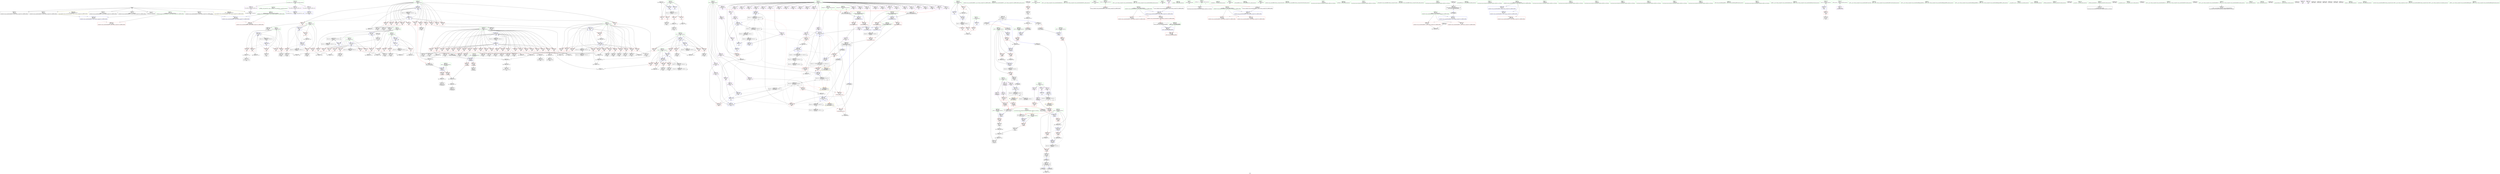 digraph "SVFG" {
	label="SVFG";

	Node0x55f2656db330 [shape=record,color=grey,label="{NodeID: 0\nNullPtr}"];
	Node0x55f2656db330 -> Node0x55f265713250[style=solid];
	Node0x55f2656db330 -> Node0x55f265713350[style=solid];
	Node0x55f2656db330 -> Node0x55f265713420[style=solid];
	Node0x55f2656db330 -> Node0x55f26570f950[style=solid];
	Node0x55f2656db330 -> Node0x55f26570fa20[style=solid];
	Node0x55f2656db330 -> Node0x55f26570faf0[style=solid];
	Node0x55f2656db330 -> Node0x55f2657235e0[style=solid];
	Node0x55f265725990 [shape=record,color=black,label="{NodeID: 775\n607 = PHI(313, 322, )\n0th arg _Z7getHashii }"];
	Node0x55f265725990 -> Node0x55f26571a580[style=solid];
	Node0x55f26571f960 [shape=record,color=red,label="{NodeID: 277\n368\<--98\n\<--j71\nmain\n}"];
	Node0x55f26571f960 -> Node0x55f265716070[style=solid];
	Node0x55f265710610 [shape=record,color=black,label="{NodeID: 111\n224\<--223\nidxprom42\<--\nmain\n}"];
	Node0x55f265732f10 [shape=record,color=grey,label="{NodeID: 554\n136 = Binary(135, 114, )\n}"];
	Node0x55f265732f10 -> Node0x55f265723a20[style=solid];
	Node0x55f2657196e0 [shape=record,color=blue,label="{NodeID: 388\n442\<--433\narrayidx166\<--\nmain\n}"];
	Node0x55f2657196e0 -> Node0x55f265753090[style=dashed];
	Node0x55f265714de0 [shape=record,color=red,label="{NodeID: 222\n480\<--82\n\<--tt\nmain\n}"];
	Node0x55f265714de0 -> Node0x55f265733090[style=solid];
	Node0x55f2657110b0 [shape=record,color=green,label="{NodeID: 56\n159\<--160\n_ZStplIcSt11char_traitsIcESaIcEENSt7__cxx1112basic_stringIT_T0_T1_EEPKS5_RKS8_\<--_ZStplIcSt11char_traitsIcESaIcEENSt7__cxx1112basic_stringIT_T0_T1_EEPKS5_RKS8__field_insensitive\n}"];
	Node0x55f2657226e0 [shape=record,color=red,label="{NodeID: 333\n618\<--617\n\<--arrayidx\n_Z7getHashii\n|{<s0>34}}"];
	Node0x55f2657226e0:s0 -> Node0x55f2657265b0[style=solid,color=red];
	Node0x55f265717f50 [shape=record,color=purple,label="{NodeID: 167\n271\<--11\narrayidx67\<--dp\nmain\n}"];
	Node0x55f2657053e0 [shape=record,color=green,label="{NodeID: 1\n7\<--1\n__dso_handle\<--dummyObj\nGlob }"];
	Node0x55f265725b70 [shape=record,color=black,label="{NodeID: 776\n608 = PHI(314, 323, )\n1st arg _Z7getHashii }"];
	Node0x55f265725b70 -> Node0x55f26571a650[style=solid];
	Node0x55f26571fa30 [shape=record,color=red,label="{NodeID: 278\n382\<--98\n\<--j71\nmain\n}"];
	Node0x55f26571fa30 -> Node0x55f2657163b0[style=solid];
	Node0x55f2657106e0 [shape=record,color=black,label="{NodeID: 112\n239\<--238\nidxprom50\<--\nmain\n}"];
	Node0x55f265733090 [shape=record,color=grey,label="{NodeID: 555\n481 = Binary(480, 114, )\n}"];
	Node0x55f265733090 -> Node0x55f265719a20[style=solid];
	Node0x55f2657197b0 [shape=record,color=blue,label="{NodeID: 389\n106\<--446\nk146\<--inc168\nmain\n}"];
	Node0x55f2657197b0 -> Node0x55f265720a70[style=dashed];
	Node0x55f2657197b0 -> Node0x55f265720b40[style=dashed];
	Node0x55f2657197b0 -> Node0x55f265720c10[style=dashed];
	Node0x55f2657197b0 -> Node0x55f265720ce0[style=dashed];
	Node0x55f2657197b0 -> Node0x55f2657197b0[style=dashed];
	Node0x55f2657197b0 -> Node0x55f2657592a0[style=dashed];
	Node0x55f265714eb0 [shape=record,color=red,label="{NodeID: 223\n168\<--84\n\<--n\nmain\n}"];
	Node0x55f265714eb0 -> Node0x55f265735910[style=solid];
	Node0x55f2657111b0 [shape=record,color=green,label="{NodeID: 57\n162\<--163\n_ZNSt7__cxx1112basic_stringIcSt11char_traitsIcESaIcEEaSEOS4_\<--_ZNSt7__cxx1112basic_stringIcSt11char_traitsIcESaIcEEaSEOS4__field_insensitive\n}"];
	Node0x55f2657227b0 [shape=record,color=red,label="{NodeID: 334\n623\<--622\n\<--arrayidx2\n_Z7getHashii\n|{<s0>33}}"];
	Node0x55f2657227b0:s0 -> Node0x55f265726290[style=solid,color=red];
	Node0x55f265718020 [shape=record,color=purple,label="{NodeID: 168\n272\<--11\narrayidx68\<--dp\nmain\n}"];
	Node0x55f265718020 -> Node0x55f265724990[style=solid];
	Node0x55f26570d120 [shape=record,color=green,label="{NodeID: 2\n23\<--1\n_ZSt3cin\<--dummyObj\nGlob }"];
	Node0x55f265725cf0 [shape=record,color=black,label="{NodeID: 777\n515 = PHI(86, )\n0th arg _ZStplIcSt11char_traitsIcESaIcEENSt7__cxx1112basic_stringIT_T0_T1_EEPKS5_RKS8_ }"];
	Node0x55f265752190 [shape=record,color=black,label="{NodeID: 611\nMR_40V_9 = PHI(MR_40V_10, MR_40V_8, )\npts\{220000 \}\n|{|<s4>17|<s5>18}}"];
	Node0x55f265752190 -> Node0x55f265721290[style=dashed];
	Node0x55f265752190 -> Node0x55f265721360[style=dashed];
	Node0x55f265752190 -> Node0x55f265724f40[style=dashed];
	Node0x55f265752190 -> Node0x55f2657551d0[style=dashed];
	Node0x55f265752190:s4 -> Node0x55f26575e960[style=dashed,color=red];
	Node0x55f265752190:s5 -> Node0x55f26575e960[style=dashed,color=red];
	Node0x55f26571fb00 [shape=record,color=red,label="{NodeID: 279\n400\<--98\n\<--j71\nmain\n}"];
	Node0x55f26571fb00 -> Node0x55f26571d2a0[style=solid];
	Node0x55f2657107b0 [shape=record,color=black,label="{NodeID: 113\n262\<--261\nidxprom60\<--sub59\nmain\n}"];
	Node0x55f265733210 [shape=record,color=grey,label="{NodeID: 556\n292 = Binary(291, 114, )\n}"];
	Node0x55f265733210 -> Node0x55f2657155e0[style=solid];
	Node0x55f265719880 [shape=record,color=blue,label="{NodeID: 390\n104\<--451\nj142\<--inc171\nmain\n}"];
	Node0x55f265719880 -> Node0x55f265720660[style=dashed];
	Node0x55f265719880 -> Node0x55f265720730[style=dashed];
	Node0x55f265719880 -> Node0x55f265720800[style=dashed];
	Node0x55f265719880 -> Node0x55f2657208d0[style=dashed];
	Node0x55f265719880 -> Node0x55f2657209a0[style=dashed];
	Node0x55f265719880 -> Node0x55f265719470[style=dashed];
	Node0x55f265719880 -> Node0x55f265719880[style=dashed];
	Node0x55f265719880 -> Node0x55f26574db90[style=dashed];
	Node0x55f265714f80 [shape=record,color=red,label="{NodeID: 224\n202\<--84\n\<--n\nmain\n}"];
	Node0x55f265714f80 -> Node0x55f265734710[style=solid];
	Node0x55f2657112b0 [shape=record,color=green,label="{NodeID: 58\n180\<--181\n_ZNSt7__cxx1112basic_stringIcSt11char_traitsIcESaIcEEixEm\<--_ZNSt7__cxx1112basic_stringIcSt11char_traitsIcESaIcEEixEm_field_insensitive\n}"];
	Node0x55f265722880 [shape=record,color=red,label="{NodeID: 335\n630\<--629\n\<--arrayidx5\n_Z7getHashii\n|{<s0>33}}"];
	Node0x55f265722880:s0 -> Node0x55f265726420[style=solid,color=red];
	Node0x55f2657180f0 [shape=record,color=purple,label="{NodeID: 169\n294\<--11\narrayidx81\<--dp\nmain\n}"];
	Node0x55f26570c9d0 [shape=record,color=green,label="{NodeID: 3\n24\<--1\n.str\<--dummyObj\nGlob }"];
	Node0x55f265726070 [shape=record,color=black,label="{NodeID: 778\n516 = PHI(157, )\n1st arg _ZStplIcSt11char_traitsIcESaIcEENSt7__cxx1112basic_stringIT_T0_T1_EEPKS5_RKS8_ }"];
	Node0x55f265726070 -> Node0x55f265719c90[style=solid];
	Node0x55f26571fbd0 [shape=record,color=red,label="{NodeID: 280\n287\<--100\n\<--k75\nmain\n}"];
	Node0x55f26571fbd0 -> Node0x55f265734e90[style=solid];
	Node0x55f265710880 [shape=record,color=black,label="{NodeID: 114\n269\<--268\nidxprom65\<--\nmain\n}"];
	Node0x55f265733390 [shape=record,color=grey,label="{NodeID: 557\n184 = Binary(183, 185, )\n}"];
	Node0x55f265733390 -> Node0x55f265732010[style=solid];
	Node0x55f265719950 [shape=record,color=blue,label="{NodeID: 391\n96\<--456\ni55\<--inc174\nmain\n}"];
	Node0x55f265719950 -> Node0x55f26571de90[style=dashed];
	Node0x55f265719950 -> Node0x55f26571df60[style=dashed];
	Node0x55f265719950 -> Node0x55f26571e030[style=dashed];
	Node0x55f265719950 -> Node0x55f26571e100[style=dashed];
	Node0x55f265719950 -> Node0x55f26571e1d0[style=dashed];
	Node0x55f265719950 -> Node0x55f26571e2a0[style=dashed];
	Node0x55f265719950 -> Node0x55f26571e370[style=dashed];
	Node0x55f265719950 -> Node0x55f26571e440[style=dashed];
	Node0x55f265719950 -> Node0x55f26571e510[style=dashed];
	Node0x55f265719950 -> Node0x55f26571e5e0[style=dashed];
	Node0x55f265719950 -> Node0x55f26571e6b0[style=dashed];
	Node0x55f265719950 -> Node0x55f26571e780[style=dashed];
	Node0x55f265719950 -> Node0x55f26571e850[style=dashed];
	Node0x55f265719950 -> Node0x55f26571e920[style=dashed];
	Node0x55f265719950 -> Node0x55f26571e9f0[style=dashed];
	Node0x55f265719950 -> Node0x55f26571eac0[style=dashed];
	Node0x55f265719950 -> Node0x55f26571eb90[style=dashed];
	Node0x55f265719950 -> Node0x55f26571ec60[style=dashed];
	Node0x55f265719950 -> Node0x55f26571ed30[style=dashed];
	Node0x55f265719950 -> Node0x55f26571ee00[style=dashed];
	Node0x55f265719950 -> Node0x55f26571eed0[style=dashed];
	Node0x55f265719950 -> Node0x55f26571efa0[style=dashed];
	Node0x55f265719950 -> Node0x55f26571f070[style=dashed];
	Node0x55f265719950 -> Node0x55f265719950[style=dashed];
	Node0x55f265719950 -> Node0x55f26574c790[style=dashed];
	Node0x55f265715050 [shape=record,color=red,label="{NodeID: 225\n208\<--84\n\<--n\nmain\n}"];
	Node0x55f265715050 -> Node0x55f265734590[style=solid];
	Node0x55f2657113b0 [shape=record,color=green,label="{NodeID: 59\n188\<--189\n_Z3addii\<--_Z3addii_field_insensitive\n}"];
	Node0x55f265722950 [shape=record,color=red,label="{NodeID: 336\n659\<--639\n\<--retval\n_ZSt3minIiERKT_S2_S2_\n}"];
	Node0x55f265722950 -> Node0x55f2657174c0[style=solid];
	Node0x55f2657181c0 [shape=record,color=purple,label="{NodeID: 170\n297\<--11\narrayidx83\<--dp\nmain\n}"];
	Node0x55f26570ca60 [shape=record,color=green,label="{NodeID: 4\n26\<--1\n_ZSt4cout\<--dummyObj\nGlob }"];
	Node0x55f265726180 [shape=record,color=black,label="{NodeID: 779\n517 = PHI(8, )\n2nd arg _ZStplIcSt11char_traitsIcESaIcEENSt7__cxx1112basic_stringIT_T0_T1_EEPKS5_RKS8_ }"];
	Node0x55f265726180 -> Node0x55f265719d60[style=solid];
	Node0x55f26571fca0 [shape=record,color=red,label="{NodeID: 281\n298\<--100\n\<--k75\nmain\n}"];
	Node0x55f26571fca0 -> Node0x55f265715780[style=solid];
	Node0x55f265715510 [shape=record,color=black,label="{NodeID: 115\n275\<--274\nidxprom69\<--\nmain\n}"];
	Node0x55f265733510 [shape=record,color=grey,label="{NodeID: 558\n456 = Binary(455, 114, )\n}"];
	Node0x55f265733510 -> Node0x55f265719950[style=solid];
	Node0x55f265719a20 [shape=record,color=blue,label="{NodeID: 392\n82\<--481\ntt\<--inc184\nmain\n}"];
	Node0x55f265719a20 -> Node0x55f26574a990[style=dashed];
	Node0x55f265715120 [shape=record,color=red,label="{NodeID: 226\n214\<--84\n\<--n\nmain\n}"];
	Node0x55f265715120 -> Node0x55f265734a10[style=solid];
	Node0x55f2657114b0 [shape=record,color=green,label="{NodeID: 60\n316\<--317\n_Z7getHashii\<--_Z7getHashii_field_insensitive\n}"];
	Node0x55f265722a20 [shape=record,color=red,label="{NodeID: 337\n649\<--641\n\<--__a.addr\n_ZSt3minIiERKT_S2_S2_\n}"];
	Node0x55f265722a20 -> Node0x55f265722e30[style=solid];
	Node0x55f265718290 [shape=record,color=purple,label="{NodeID: 171\n300\<--11\narrayidx85\<--dp\nmain\n}"];
	Node0x55f265718290 -> Node0x55f2657210f0[style=solid];
	Node0x55f26570d210 [shape=record,color=green,label="{NodeID: 5\n27\<--1\n.str.2\<--dummyObj\nGlob }"];
	Node0x55f265726290 [shape=record,color=black,label="{NodeID: 780\n487 = PHI(125, 175, 623, )\n0th arg _Z3mulii }"];
	Node0x55f265726290 -> Node0x55f265719af0[style=solid];
	Node0x55f265753090 [shape=record,color=black,label="{NodeID: 614\nMR_34V_17 = PHI(MR_34V_18, MR_34V_16, )\npts\{140000 \}\n|{|<s6>19}}"];
	Node0x55f265753090 -> Node0x55f265721020[style=dashed];
	Node0x55f265753090 -> Node0x55f265721500[style=dashed];
	Node0x55f265753090 -> Node0x55f265724990[style=dashed];
	Node0x55f265753090 -> Node0x55f2657196e0[style=dashed];
	Node0x55f265753090 -> Node0x55f26574ea90[style=dashed];
	Node0x55f265753090 -> Node0x55f265753090[style=dashed];
	Node0x55f265753090:s6 -> Node0x55f26575e880[style=dashed,color=red];
	Node0x55f26571fd70 [shape=record,color=red,label="{NodeID: 282\n309\<--100\n\<--k75\nmain\n}"];
	Node0x55f26571fd70 -> Node0x55f2657159f0[style=solid];
	Node0x55f2657155e0 [shape=record,color=black,label="{NodeID: 116\n293\<--292\nidxprom80\<--sub79\nmain\n}"];
	Node0x55f265733690 [shape=record,color=grey,label="{NodeID: 559\n591 = Binary(590, 589, )\n}"];
	Node0x55f265733690 -> Node0x55f26571a3e0[style=solid];
	Node0x55f265719af0 [shape=record,color=blue,label="{NodeID: 393\n489\<--487\nx.addr\<--x\n_Z3mulii\n}"];
	Node0x55f265719af0 -> Node0x55f2657216a0[style=dashed];
	Node0x55f2657151f0 [shape=record,color=red,label="{NodeID: 227\n257\<--84\n\<--n\nmain\n}"];
	Node0x55f2657151f0 -> Node0x55f265735010[style=solid];
	Node0x55f2657115b0 [shape=record,color=green,label="{NodeID: 61\n362\<--363\n_ZSt3minIiERKT_S2_S2_\<--_ZSt3minIiERKT_S2_S2__field_insensitive\n}"];
	Node0x55f265722af0 [shape=record,color=red,label="{NodeID: 338\n656\<--641\n\<--__a.addr\n_ZSt3minIiERKT_S2_S2_\n}"];
	Node0x55f265722af0 -> Node0x55f26571a990[style=solid];
	Node0x55f265718360 [shape=record,color=purple,label="{NodeID: 172\n305\<--11\narrayidx88\<--dp\nmain\n}"];
	Node0x55f26570d2a0 [shape=record,color=green,label="{NodeID: 6\n29\<--1\n.str.3\<--dummyObj\nGlob }"];
	Node0x55f265726420 [shape=record,color=black,label="{NodeID: 781\n488 = PHI(127, 127, 630, )\n1st arg _Z3mulii }"];
	Node0x55f265726420 -> Node0x55f265719bc0[style=solid];
	Node0x55f26571fe40 [shape=record,color=red,label="{NodeID: 283\n314\<--100\n\<--k75\nmain\n|{<s0>15}}"];
	Node0x55f26571fe40:s0 -> Node0x55f265725b70[style=solid,color=red];
	Node0x55f2657156b0 [shape=record,color=black,label="{NodeID: 117\n296\<--295\nidxprom82\<--\nmain\n}"];
	Node0x55f265733810 [shape=record,color=grey,label="{NodeID: 560\n261 = Binary(260, 114, )\n}"];
	Node0x55f265733810 -> Node0x55f2657107b0[style=solid];
	Node0x55f265719bc0 [shape=record,color=blue,label="{NodeID: 394\n491\<--488\ny.addr\<--y\n_Z3mulii\n}"];
	Node0x55f265719bc0 -> Node0x55f265721770[style=dashed];
	Node0x55f2657152c0 [shape=record,color=red,label="{NodeID: 228\n469\<--84\n\<--n\nmain\n}"];
	Node0x55f2657152c0 -> Node0x55f265716bd0[style=solid];
	Node0x55f2657116b0 [shape=record,color=green,label="{NodeID: 62\n461\<--462\n_ZStlsISt11char_traitsIcEERSt13basic_ostreamIcT_ES5_PKc\<--_ZStlsISt11char_traitsIcEERSt13basic_ostreamIcT_ES5_PKc_field_insensitive\n}"];
	Node0x55f265722bc0 [shape=record,color=red,label="{NodeID: 339\n647\<--643\n\<--__b.addr\n_ZSt3minIiERKT_S2_S2_\n}"];
	Node0x55f265722bc0 -> Node0x55f265722d60[style=solid];
	Node0x55f265718430 [shape=record,color=purple,label="{NodeID: 173\n308\<--11\narrayidx90\<--dp\nmain\n}"];
	Node0x55f26570d330 [shape=record,color=green,label="{NodeID: 7\n32\<--1\n\<--dummyObj\nCan only get source location for instruction, argument, global var or function.}"];
	Node0x55f2657265b0 [shape=record,color=black,label="{NodeID: 782\n673 = PHI(618, )\n0th arg _Z3subii }"];
	Node0x55f2657265b0 -> Node0x55f26571aa60[style=solid];
	Node0x55f26571ff10 [shape=record,color=red,label="{NodeID: 284\n319\<--100\n\<--k75\nmain\n}"];
	Node0x55f26571ff10 -> Node0x55f265731a10[style=solid];
	Node0x55f265715780 [shape=record,color=black,label="{NodeID: 118\n299\<--298\nidxprom84\<--\nmain\n}"];
	Node0x55f265733990 [shape=record,color=grey,label="{NodeID: 561\n451 = Binary(450, 114, )\n}"];
	Node0x55f265733990 -> Node0x55f265719880[style=solid];
	Node0x55f265719c90 [shape=record,color=blue,label="{NodeID: 395\n518\<--516\n__lhs.addr\<--__lhs\n_ZStplIcSt11char_traitsIcESaIcEENSt7__cxx1112basic_stringIT_T0_T1_EEPKS5_RKS8_\n}"];
	Node0x55f265719c90 -> Node0x55f265721840[style=dashed];
	Node0x55f265719c90 -> Node0x55f265721910[style=dashed];
	Node0x55f265715390 [shape=record,color=red,label="{NodeID: 229\n167\<--88\n\<--i10\nmain\n}"];
	Node0x55f265715390 -> Node0x55f265735910[style=solid];
	Node0x55f2657117b0 [shape=record,color=green,label="{NodeID: 63\n465\<--466\n_ZNSolsEi\<--_ZNSolsEi_field_insensitive\n}"];
	Node0x55f265722c90 [shape=record,color=red,label="{NodeID: 340\n653\<--643\n\<--__b.addr\n_ZSt3minIiERKT_S2_S2_\n}"];
	Node0x55f265722c90 -> Node0x55f26571a8c0[style=solid];
	Node0x55f265718500 [shape=record,color=purple,label="{NodeID: 174\n311\<--11\narrayidx92\<--dp\nmain\n}"];
	Node0x55f265718500 -> Node0x55f265724cd0[style=solid];
	Node0x55f26570d3c0 [shape=record,color=green,label="{NodeID: 8\n111\<--1\n\<--dummyObj\nCan only get source location for instruction, argument, global var or function.}"];
	Node0x55f265749c80 [shape=record,color=black,label="{NodeID: 617\nMR_26V_4 = PHI(MR_26V_5, MR_26V_3, )\npts\{103 \}\n}"];
	Node0x55f265749c80 -> Node0x55f265721500[style=dashed];
	Node0x55f265749c80 -> Node0x55f265724da0[style=dashed];
	Node0x55f265749c80 -> Node0x55f26574d690[style=dashed];
	Node0x55f265749c80 -> Node0x55f265749c80[style=dashed];
	Node0x55f265749c80 -> Node0x55f26575baa0[style=dashed];
	Node0x55f26571ffe0 [shape=record,color=red,label="{NodeID: 285\n328\<--100\n\<--k75\nmain\n}"];
	Node0x55f26571ffe0 -> Node0x55f26571ce20[style=solid];
	Node0x55f265715850 [shape=record,color=black,label="{NodeID: 119\n304\<--303\nidxprom87\<--\nmain\n}"];
	Node0x55f265733b10 [shape=record,color=grey,label="{NodeID: 562\n172 = Binary(171, 114, )\n}"];
	Node0x55f265733b10 -> Node0x55f265710130[style=solid];
	Node0x55f265719d60 [shape=record,color=blue,label="{NodeID: 396\n520\<--517\n__rhs.addr\<--__rhs\n_ZStplIcSt11char_traitsIcESaIcEENSt7__cxx1112basic_stringIT_T0_T1_EEPKS5_RKS8_\n}"];
	Node0x55f265719d60 -> Node0x55f2657219e0[style=dashed];
	Node0x55f265719d60 -> Node0x55f265721ab0[style=dashed];
	Node0x55f265715460 [shape=record,color=red,label="{NodeID: 230\n171\<--88\n\<--i10\nmain\n}"];
	Node0x55f265715460 -> Node0x55f265733b10[style=solid];
	Node0x55f2657118b0 [shape=record,color=green,label="{NodeID: 64\n475\<--476\n_ZSt4endlIcSt11char_traitsIcEERSt13basic_ostreamIT_T0_ES6_\<--_ZSt4endlIcSt11char_traitsIcEERSt13basic_ostreamIT_T0_ES6__field_insensitive\n}"];
	Node0x55f265722d60 [shape=record,color=red,label="{NodeID: 341\n648\<--647\n\<--\n_ZSt3minIiERKT_S2_S2_\n}"];
	Node0x55f265722d60 -> Node0x55f265734410[style=solid];
	Node0x55f2657185d0 [shape=record,color=purple,label="{NodeID: 175\n337\<--11\narrayidx102\<--dp\nmain\n}"];
	Node0x55f26570d4c0 [shape=record,color=green,label="{NodeID: 9\n114\<--1\n\<--dummyObj\nCan only get source location for instruction, argument, global var or function.}"];
	Node0x55f265749d70 [shape=record,color=black,label="{NodeID: 618\nMR_34V_11 = PHI(MR_34V_12, MR_34V_10, )\npts\{140000 \}\n}"];
	Node0x55f265749d70 -> Node0x55f265721020[style=dashed];
	Node0x55f265749d70 -> Node0x55f2657210f0[style=dashed];
	Node0x55f265749d70 -> Node0x55f265724990[style=dashed];
	Node0x55f265749d70 -> Node0x55f265724cd0[style=dashed];
	Node0x55f265749d70 -> Node0x55f26574ea90[style=dashed];
	Node0x55f265749d70 -> Node0x55f265753090[style=dashed];
	Node0x55f265749d70 -> Node0x55f265749d70[style=dashed];
	Node0x55f2657200b0 [shape=record,color=red,label="{NodeID: 286\n332\<--100\n\<--k75\nmain\n}"];
	Node0x55f2657200b0 -> Node0x55f265734890[style=solid];
	Node0x55f265715920 [shape=record,color=black,label="{NodeID: 120\n307\<--306\nidxprom89\<--\nmain\n}"];
	Node0x55f265733c90 [shape=record,color=grey,label="{NodeID: 563\n446 = Binary(445, 114, )\n}"];
	Node0x55f265733c90 -> Node0x55f2657197b0[style=solid];
	Node0x55f265719e30 [shape=record,color=blue,label="{NodeID: 397\n522\<--533\n__len\<--call\n_ZStplIcSt11char_traitsIcESaIcEENSt7__cxx1112basic_stringIT_T0_T1_EEPKS5_RKS8_\n}"];
	Node0x55f265719e30 -> Node0x55f265721b80[style=dashed];
	Node0x55f265719e30 -> Node0x55f265721c50[style=dashed];
	Node0x55f26571d400 [shape=record,color=red,label="{NodeID: 231\n177\<--88\n\<--i10\nmain\n}"];
	Node0x55f26571d400 -> Node0x55f265710200[style=solid];
	Node0x55f2657119b0 [shape=record,color=green,label="{NodeID: 65\n477\<--478\n_ZNSolsEPFRSoS_E\<--_ZNSolsEPFRSoS_E_field_insensitive\n}"];
	Node0x55f265722e30 [shape=record,color=red,label="{NodeID: 342\n650\<--649\n\<--\n_ZSt3minIiERKT_S2_S2_\n}"];
	Node0x55f265722e30 -> Node0x55f265734410[style=solid];
	Node0x55f2657186a0 [shape=record,color=purple,label="{NodeID: 176\n340\<--11\narrayidx104\<--dp\nmain\n}"];
	Node0x55f26570d5c0 [shape=record,color=green,label="{NodeID: 10\n119\<--1\n\<--dummyObj\nCan only get source location for instruction, argument, global var or function.}"];
	Node0x55f2657551d0 [shape=record,color=black,label="{NodeID: 619\nMR_40V_8 = PHI(MR_40V_9, MR_40V_7, )\npts\{220000 \}\n|{|<s6>19}}"];
	Node0x55f2657551d0 -> Node0x55f265721430[style=dashed];
	Node0x55f2657551d0 -> Node0x55f265721500[style=dashed];
	Node0x55f2657551d0 -> Node0x55f2657215d0[style=dashed];
	Node0x55f2657551d0 -> Node0x55f265724a60[style=dashed];
	Node0x55f2657551d0 -> Node0x55f26574f490[style=dashed];
	Node0x55f2657551d0 -> Node0x55f265752190[style=dashed];
	Node0x55f2657551d0:s6 -> Node0x55f26575e960[style=dashed,color=red];
	Node0x55f265720180 [shape=record,color=red,label="{NodeID: 287\n341\<--100\n\<--k75\nmain\n}"];
	Node0x55f265720180 -> Node0x55f265715c60[style=solid];
	Node0x55f2657159f0 [shape=record,color=black,label="{NodeID: 121\n310\<--309\nidxprom91\<--\nmain\n}"];
	Node0x55f265733e10 [shape=record,color=grey,label="{NodeID: 564\n598 = Binary(597, 595, )\n}"];
	Node0x55f265733e10 -> Node0x55f26571a4b0[style=solid];
	Node0x55f265719f00 [shape=record,color=blue,label="{NodeID: 398\n524\<--538\nnrvo\<--\n_ZStplIcSt11char_traitsIcESaIcEENSt7__cxx1112basic_stringIT_T0_T1_EEPKS5_RKS8_\n}"];
	Node0x55f265719f00 -> Node0x55f265719fd0[style=dashed];
	Node0x55f26571d4d0 [shape=record,color=red,label="{NodeID: 232\n190\<--88\n\<--i10\nmain\n}"];
	Node0x55f26571d4d0 -> Node0x55f2657103a0[style=solid];
	Node0x55f265711ab0 [shape=record,color=green,label="{NodeID: 66\n489\<--490\nx.addr\<--x.addr_field_insensitive\n_Z3mulii\n}"];
	Node0x55f265711ab0 -> Node0x55f2657216a0[style=solid];
	Node0x55f265711ab0 -> Node0x55f265719af0[style=solid];
	Node0x55f265722f00 [shape=record,color=red,label="{NodeID: 343\n682\<--675\n\<--x.addr\n_Z3subii\n}"];
	Node0x55f265722f00 -> Node0x55f26571cfa0[style=solid];
	Node0x55f265718770 [shape=record,color=purple,label="{NodeID: 177\n343\<--11\narrayidx106\<--dp\nmain\n|{<s0>17}}"];
	Node0x55f265718770:s0 -> Node0x55f26577f840[style=solid,color=red];
	Node0x55f26570d6c0 [shape=record,color=green,label="{NodeID: 11\n127\<--1\n\<--dummyObj\nCan only get source location for instruction, argument, global var or function.|{<s0>5|<s1>12}}"];
	Node0x55f26570d6c0:s0 -> Node0x55f265726420[style=solid,color=red];
	Node0x55f26570d6c0:s1 -> Node0x55f265726420[style=solid,color=red];
	Node0x55f2657556a0 [shape=record,color=black,label="{NodeID: 620\nMR_4V_3 = PHI(MR_4V_4, MR_4V_2, )\npts\{79 \}\n}"];
	Node0x55f2657556a0 -> Node0x55f265714830[style=dashed];
	Node0x55f2657556a0 -> Node0x55f265714900[style=dashed];
	Node0x55f2657556a0 -> Node0x55f2657149d0[style=dashed];
	Node0x55f2657556a0 -> Node0x55f265714aa0[style=dashed];
	Node0x55f2657556a0 -> Node0x55f265723a20[style=dashed];
	Node0x55f265720250 [shape=record,color=red,label="{NodeID: 288\n345\<--100\n\<--k75\nmain\n}"];
	Node0x55f265720250 -> Node0x55f265732790[style=solid];
	Node0x55f265715ac0 [shape=record,color=black,label="{NodeID: 122\n336\<--335\nidxprom101\<--\nmain\n}"];
	Node0x55f265733f90 [shape=record,color=grey,label="{NodeID: 565\n545 = Binary(540, 542, )\n}"];
	Node0x55f265719fd0 [shape=record,color=blue,label="{NodeID: 399\n524\<--559\nnrvo\<--\n_ZStplIcSt11char_traitsIcESaIcEENSt7__cxx1112basic_stringIT_T0_T1_EEPKS5_RKS8_\n}"];
	Node0x55f265719fd0 -> Node0x55f265721d20[style=dashed];
	Node0x55f26571d5a0 [shape=record,color=red,label="{NodeID: 233\n195\<--88\n\<--i10\nmain\n}"];
	Node0x55f26571d5a0 -> Node0x55f265734290[style=solid];
	Node0x55f265711b80 [shape=record,color=green,label="{NodeID: 67\n491\<--492\ny.addr\<--y.addr_field_insensitive\n_Z3mulii\n}"];
	Node0x55f265711b80 -> Node0x55f265721770[style=solid];
	Node0x55f265711b80 -> Node0x55f265719bc0[style=solid];
	Node0x55f265722fd0 [shape=record,color=red,label="{NodeID: 344\n685\<--675\n\<--x.addr\n_Z3subii\n}"];
	Node0x55f265722fd0 -> Node0x55f265735a90[style=solid];
	Node0x55f265718840 [shape=record,color=purple,label="{NodeID: 178\n351\<--11\narrayidx112\<--dp\nmain\n}"];
	Node0x55f26570d7c0 [shape=record,color=green,label="{NodeID: 12\n185\<--1\n\<--dummyObj\nCan only get source location for instruction, argument, global var or function.}"];
	Node0x55f265755ba0 [shape=record,color=black,label="{NodeID: 621\nMR_36V_3 = PHI(MR_36V_4, MR_36V_2, )\npts\{170000 \}\n|{|<s2>15|<s3>16}}"];
	Node0x55f265755ba0 -> Node0x55f265720db0[style=dashed];
	Node0x55f265755ba0 -> Node0x55f265723950[style=dashed];
	Node0x55f265755ba0:s2 -> Node0x55f26575daa0[style=dashed,color=red];
	Node0x55f265755ba0:s3 -> Node0x55f26575daa0[style=dashed,color=red];
	Node0x55f265720320 [shape=record,color=red,label="{NodeID: 289\n355\<--100\n\<--k75\nmain\n}"];
	Node0x55f265720320 -> Node0x55f265715ed0[style=solid];
	Node0x55f265715b90 [shape=record,color=black,label="{NodeID: 123\n339\<--338\nidxprom103\<--\nmain\n}"];
	Node0x55f265734110 [shape=record,color=grey,label="{NodeID: 566\n689 = Binary(688, 595, )\n}"];
	Node0x55f265734110 -> Node0x55f26571acd0[style=solid];
	Node0x55f26571a0a0 [shape=record,color=blue,label="{NodeID: 400\n526\<--563\nexn.slot\<--\n_ZStplIcSt11char_traitsIcESaIcEENSt7__cxx1112basic_stringIT_T0_T1_EEPKS5_RKS8_\n}"];
	Node0x55f26571a0a0 -> Node0x55f265721df0[style=dashed];
	Node0x55f26571d670 [shape=record,color=red,label="{NodeID: 234\n201\<--90\n\<--i28\nmain\n}"];
	Node0x55f26571d670 -> Node0x55f265734710[style=solid];
	Node0x55f265711c50 [shape=record,color=green,label="{NodeID: 68\n518\<--519\n__lhs.addr\<--__lhs.addr_field_insensitive\n_ZStplIcSt11char_traitsIcESaIcEENSt7__cxx1112basic_stringIT_T0_T1_EEPKS5_RKS8_\n}"];
	Node0x55f265711c50 -> Node0x55f265721840[style=solid];
	Node0x55f265711c50 -> Node0x55f265721910[style=solid];
	Node0x55f265711c50 -> Node0x55f265719c90[style=solid];
	Node0x55f2657230a0 [shape=record,color=red,label="{NodeID: 345\n688\<--675\n\<--x.addr\n_Z3subii\n}"];
	Node0x55f2657230a0 -> Node0x55f265734110[style=solid];
	Node0x55f265718910 [shape=record,color=purple,label="{NodeID: 179\n354\<--11\narrayidx114\<--dp\nmain\n}"];
	Node0x55f26570d8c0 [shape=record,color=green,label="{NodeID: 13\n227\<--1\n\<--dummyObj\nCan only get source location for instruction, argument, global var or function.}"];
	Node0x55f2657203f0 [shape=record,color=red,label="{NodeID: 290\n371\<--100\n\<--k75\nmain\n}"];
	Node0x55f2657203f0 -> Node0x55f265716140[style=solid];
	Node0x55f265715c60 [shape=record,color=black,label="{NodeID: 124\n342\<--341\nidxprom105\<--\nmain\n}"];
	Node0x55f265734290 [shape=record,color=grey,label="{NodeID: 567\n196 = Binary(195, 114, )\n}"];
	Node0x55f265734290 -> Node0x55f265723f00[style=solid];
	Node0x55f26571a170 [shape=record,color=blue,label="{NodeID: 401\n528\<--565\nehselector.slot\<--\n_ZStplIcSt11char_traitsIcESaIcEENSt7__cxx1112basic_stringIT_T0_T1_EEPKS5_RKS8_\n}"];
	Node0x55f26571a170 -> Node0x55f265721ec0[style=dashed];
	Node0x55f26571d740 [shape=record,color=red,label="{NodeID: 235\n217\<--90\n\<--i28\nmain\n}"];
	Node0x55f26571d740 -> Node0x55f265710470[style=solid];
	Node0x55f265711d20 [shape=record,color=green,label="{NodeID: 69\n520\<--521\n__rhs.addr\<--__rhs.addr_field_insensitive\n_ZStplIcSt11char_traitsIcESaIcEENSt7__cxx1112basic_stringIT_T0_T1_EEPKS5_RKS8_\n}"];
	Node0x55f265711d20 -> Node0x55f2657219e0[style=solid];
	Node0x55f265711d20 -> Node0x55f265721ab0[style=solid];
	Node0x55f265711d20 -> Node0x55f265719d60[style=solid];
	Node0x55f265723170 [shape=record,color=red,label="{NodeID: 346\n692\<--675\n\<--x.addr\n_Z3subii\n}"];
	Node0x55f265723170 -> Node0x55f265717590[style=solid];
	Node0x55f2657189e0 [shape=record,color=purple,label="{NodeID: 180\n357\<--11\narrayidx116\<--dp\nmain\n}"];
	Node0x55f2657189e0 -> Node0x55f2657211c0[style=solid];
	Node0x55f26570d9c0 [shape=record,color=green,label="{NodeID: 14\n251\<--1\n\<--dummyObj\nCan only get source location for instruction, argument, global var or function.}"];
	Node0x55f2657204c0 [shape=record,color=red,label="{NodeID: 291\n385\<--100\n\<--k75\nmain\n}"];
	Node0x55f2657204c0 -> Node0x55f265716480[style=solid];
	Node0x55f265715d30 [shape=record,color=black,label="{NodeID: 125\n350\<--349\nidxprom111\<--sub110\nmain\n}"];
	Node0x55f265734410 [shape=record,color=grey,label="{NodeID: 568\n651 = cmp(648, 650, )\n}"];
	Node0x55f26571a240 [shape=record,color=blue,label="{NodeID: 402\n583\<--581\nx.addr\<--x\n_Z3addii\n}"];
	Node0x55f26571a240 -> Node0x55f265721f90[style=dashed];
	Node0x55f26571a240 -> Node0x55f26571a3e0[style=dashed];
	Node0x55f26571d810 [shape=record,color=red,label="{NodeID: 236\n238\<--90\n\<--i28\nmain\n}"];
	Node0x55f26571d810 -> Node0x55f2657106e0[style=solid];
	Node0x55f265711df0 [shape=record,color=green,label="{NodeID: 70\n522\<--523\n__len\<--__len_field_insensitive\n_ZStplIcSt11char_traitsIcESaIcEENSt7__cxx1112basic_stringIT_T0_T1_EEPKS5_RKS8_\n}"];
	Node0x55f265711df0 -> Node0x55f265721b80[style=solid];
	Node0x55f265711df0 -> Node0x55f265721c50[style=solid];
	Node0x55f265711df0 -> Node0x55f265719e30[style=solid];
	Node0x55f265723240 [shape=record,color=red,label="{NodeID: 347\n681\<--677\n\<--y.addr\n_Z3subii\n}"];
	Node0x55f265723240 -> Node0x55f26571cfa0[style=solid];
	Node0x55f265718ab0 [shape=record,color=purple,label="{NodeID: 181\n367\<--11\narrayidx120\<--dp\nmain\n}"];
	Node0x55f26570dac0 [shape=record,color=green,label="{NodeID: 15\n498\<--1\n\<--dummyObj\nCan only get source location for instruction, argument, global var or function.}"];
	Node0x55f265756aa0 [shape=record,color=black,label="{NodeID: 624\nMR_24V_3 = PHI(MR_24V_4, MR_24V_2, )\npts\{101 \}\n}"];
	Node0x55f265756aa0 -> Node0x55f265724c00[style=dashed];
	Node0x55f265756aa0 -> Node0x55f26574d190[style=dashed];
	Node0x55f265756aa0 -> Node0x55f265756aa0[style=dashed];
	Node0x55f265720590 [shape=record,color=red,label="{NodeID: 292\n395\<--100\n\<--k75\nmain\n}"];
	Node0x55f265720590 -> Node0x55f265731d10[style=solid];
	Node0x55f265715e00 [shape=record,color=black,label="{NodeID: 126\n353\<--352\nidxprom113\<--\nmain\n}"];
	Node0x55f265734590 [shape=record,color=grey,label="{NodeID: 569\n209 = cmp(207, 208, )\n}"];
	Node0x55f26571a310 [shape=record,color=blue,label="{NodeID: 403\n585\<--582\ny.addr\<--y\n_Z3addii\n}"];
	Node0x55f26571a310 -> Node0x55f2657222d0[style=dashed];
	Node0x55f26571d8e0 [shape=record,color=red,label="{NodeID: 237\n243\<--90\n\<--i28\nmain\n}"];
	Node0x55f26571d8e0 -> Node0x55f265732490[style=solid];
	Node0x55f265711ec0 [shape=record,color=green,label="{NodeID: 71\n524\<--525\nnrvo\<--nrvo_field_insensitive\n_ZStplIcSt11char_traitsIcESaIcEENSt7__cxx1112basic_stringIT_T0_T1_EEPKS5_RKS8_\n}"];
	Node0x55f265711ec0 -> Node0x55f265721d20[style=solid];
	Node0x55f265711ec0 -> Node0x55f265719f00[style=solid];
	Node0x55f265711ec0 -> Node0x55f265719fd0[style=solid];
	Node0x55f265723310 [shape=record,color=red,label="{NodeID: 348\n699\<--696\n\<--__s.addr\n_ZNSt11char_traitsIcE6lengthEPKc\n}"];
	Node0x55f265718b80 [shape=record,color=purple,label="{NodeID: 182\n370\<--11\narrayidx122\<--dp\nmain\n}"];
	Node0x55f26570dbc0 [shape=record,color=green,label="{NodeID: 16\n503\<--1\n\<--dummyObj\nCan only get source location for instruction, argument, global var or function.}"];
	Node0x55f265720660 [shape=record,color=red,label="{NodeID: 293\n406\<--104\n\<--j142\nmain\n}"];
	Node0x55f265720660 -> Node0x55f265735310[style=solid];
	Node0x55f265715ed0 [shape=record,color=black,label="{NodeID: 127\n356\<--355\nidxprom115\<--\nmain\n}"];
	Node0x55f265734710 [shape=record,color=grey,label="{NodeID: 570\n203 = cmp(201, 202, )\n}"];
	Node0x55f26571a3e0 [shape=record,color=blue,label="{NodeID: 404\n583\<--591\nx.addr\<--add\n_Z3addii\n}"];
	Node0x55f26571a3e0 -> Node0x55f265722060[style=dashed];
	Node0x55f26571a3e0 -> Node0x55f265722130[style=dashed];
	Node0x55f26571a3e0 -> Node0x55f26571a4b0[style=dashed];
	Node0x55f26571a3e0 -> Node0x55f265750d90[style=dashed];
	Node0x55f26571d9b0 [shape=record,color=red,label="{NodeID: 238\n207\<--92\n\<--j\nmain\n}"];
	Node0x55f26571d9b0 -> Node0x55f265734590[style=solid];
	Node0x55f265711f90 [shape=record,color=green,label="{NodeID: 72\n526\<--527\nexn.slot\<--exn.slot_field_insensitive\n_ZStplIcSt11char_traitsIcESaIcEENSt7__cxx1112basic_stringIT_T0_T1_EEPKS5_RKS8_\n}"];
	Node0x55f265711f90 -> Node0x55f265721df0[style=solid];
	Node0x55f265711f90 -> Node0x55f26571a0a0[style=solid];
	Node0x55f2657233e0 [shape=record,color=blue,label="{NodeID: 349\n727\<--32\nllvm.global_ctors_0\<--\nGlob }"];
	Node0x55f265718c50 [shape=record,color=purple,label="{NodeID: 183\n373\<--11\narrayidx124\<--dp\nmain\n}"];
	Node0x55f265718c50 -> Node0x55f265724e70[style=solid];
	Node0x55f26570dcc0 [shape=record,color=green,label="{NodeID: 17\n538\<--1\n\<--dummyObj\nCan only get source location for instruction, argument, global var or function.}"];
	Node0x55f265720730 [shape=record,color=red,label="{NodeID: 294\n410\<--104\n\<--j142\nmain\n}"];
	Node0x55f265720730 -> Node0x55f265719540[style=solid];
	Node0x55f265715fa0 [shape=record,color=black,label="{NodeID: 128\n366\<--365\nidxprom119\<--\nmain\n}"];
	Node0x55f265734890 [shape=record,color=grey,label="{NodeID: 571\n333 = cmp(331, 332, )\n}"];
	Node0x55f26571a4b0 [shape=record,color=blue,label="{NodeID: 405\n583\<--598\nx.addr\<--sub\n_Z3addii\n}"];
	Node0x55f26571a4b0 -> Node0x55f265750d90[style=dashed];
	Node0x55f26571da80 [shape=record,color=red,label="{NodeID: 239\n220\<--92\n\<--j\nmain\n}"];
	Node0x55f26571da80 -> Node0x55f265710540[style=solid];
	Node0x55f265712060 [shape=record,color=green,label="{NodeID: 73\n528\<--529\nehselector.slot\<--ehselector.slot_field_insensitive\n_ZStplIcSt11char_traitsIcESaIcEENSt7__cxx1112basic_stringIT_T0_T1_EEPKS5_RKS8_\n}"];
	Node0x55f265712060 -> Node0x55f265721ec0[style=solid];
	Node0x55f265712060 -> Node0x55f26571a170[style=solid];
	Node0x55f2657234e0 [shape=record,color=blue,label="{NodeID: 350\n728\<--33\nllvm.global_ctors_1\<--_GLOBAL__sub_I_jtnydv25_0_1.cpp\nGlob }"];
	Node0x55f265718d20 [shape=record,color=purple,label="{NodeID: 184\n381\<--11\narrayidx128\<--dp\nmain\n}"];
	Node0x55f26570ddc0 [shape=record,color=green,label="{NodeID: 18\n559\<--1\n\<--dummyObj\nCan only get source location for instruction, argument, global var or function.}"];
	Node0x55f265720800 [shape=record,color=red,label="{NodeID: 295\n420\<--104\n\<--j142\nmain\n}"];
	Node0x55f265720800 -> Node0x55f2657166f0[style=solid];
	Node0x55f265716070 [shape=record,color=black,label="{NodeID: 129\n369\<--368\nidxprom121\<--\nmain\n}"];
	Node0x55f265734a10 [shape=record,color=grey,label="{NodeID: 572\n215 = cmp(213, 214, )\n}"];
	Node0x55f26571a580 [shape=record,color=blue,label="{NodeID: 406\n609\<--607\ni.addr\<--i\n_Z7getHashii\n}"];
	Node0x55f26571a580 -> Node0x55f2657223a0[style=dashed];
	Node0x55f26571a580 -> Node0x55f265722470[style=dashed];
	Node0x55f26571db50 [shape=record,color=red,label="{NodeID: 240\n234\<--92\n\<--j\nmain\n}"];
	Node0x55f26571db50 -> Node0x55f26571c520[style=solid];
	Node0x55f265712130 [shape=record,color=green,label="{NodeID: 74\n534\<--535\n_ZNSt11char_traitsIcE6lengthEPKc\<--_ZNSt11char_traitsIcE6lengthEPKc_field_insensitive\n}"];
	Node0x55f2657235e0 [shape=record,color=blue, style = dotted,label="{NodeID: 351\n729\<--3\nllvm.global_ctors_2\<--dummyVal\nGlob }"];
	Node0x55f265718df0 [shape=record,color=purple,label="{NodeID: 185\n384\<--11\narrayidx130\<--dp\nmain\n}"];
	Node0x55f26570dec0 [shape=record,color=green,label="{NodeID: 19\n595\<--1\n\<--dummyObj\nCan only get source location for instruction, argument, global var or function.}"];
	Node0x55f2657208d0 [shape=record,color=red,label="{NodeID: 296\n437\<--104\n\<--j142\nmain\n}"];
	Node0x55f2657208d0 -> Node0x55f265716a30[style=solid];
	Node0x55f265716140 [shape=record,color=black,label="{NodeID: 130\n372\<--371\nidxprom123\<--\nmain\n}"];
	Node0x55f265734b90 [shape=record,color=grey,label="{NodeID: 573\n325 = cmp(315, 324, )\n}"];
	Node0x55f26571a650 [shape=record,color=blue,label="{NodeID: 407\n611\<--608\nj.addr\<--j\n_Z7getHashii\n}"];
	Node0x55f26571a650 -> Node0x55f265722540[style=dashed];
	Node0x55f26571a650 -> Node0x55f265722610[style=dashed];
	Node0x55f26571dc20 [shape=record,color=red,label="{NodeID: 241\n213\<--94\n\<--k\nmain\n}"];
	Node0x55f26571dc20 -> Node0x55f265734a10[style=solid];
	Node0x55f265712230 [shape=record,color=green,label="{NodeID: 75\n543\<--544\n_ZNKSt7__cxx1112basic_stringIcSt11char_traitsIcESaIcEE4sizeEv\<--_ZNKSt7__cxx1112basic_stringIcSt11char_traitsIcESaIcEE4sizeEv_field_insensitive\n}"];
	Node0x55f2657236e0 [shape=record,color=blue,label="{NodeID: 352\n76\<--111\nretval\<--\nmain\n}"];
	Node0x55f2657236e0 -> Node0x55f265714760[style=dashed];
	Node0x55f265718ec0 [shape=record,color=purple,label="{NodeID: 186\n387\<--11\narrayidx132\<--dp\nmain\n|{<s0>18}}"];
	Node0x55f265718ec0:s0 -> Node0x55f265782220[style=solid,color=red];
	Node0x55f26570dfc0 [shape=record,color=green,label="{NodeID: 20\n4\<--6\n_ZStL8__ioinit\<--_ZStL8__ioinit_field_insensitive\nGlob }"];
	Node0x55f26570dfc0 -> Node0x55f265717730[style=solid];
	Node0x55f2657209a0 [shape=record,color=red,label="{NodeID: 297\n450\<--104\n\<--j142\nmain\n}"];
	Node0x55f2657209a0 -> Node0x55f265733990[style=solid];
	Node0x55f265716210 [shape=record,color=black,label="{NodeID: 131\n377\<--376\nidxprom125\<--\nmain\n}"];
	Node0x55f265734d10 [shape=record,color=grey,label="{NodeID: 574\n147 = cmp(145, 146, )\n}"];
	Node0x55f26571a720 [shape=record,color=blue,label="{NodeID: 408\n641\<--637\n__a.addr\<--__a\n_ZSt3minIiERKT_S2_S2_\n}"];
	Node0x55f26571a720 -> Node0x55f265722a20[style=dashed];
	Node0x55f26571a720 -> Node0x55f265722af0[style=dashed];
	Node0x55f26571dcf0 [shape=record,color=red,label="{NodeID: 242\n223\<--94\n\<--k\nmain\n}"];
	Node0x55f26571dcf0 -> Node0x55f265710610[style=solid];
	Node0x55f265712330 [shape=record,color=green,label="{NodeID: 76\n547\<--548\n_ZNSt7__cxx1112basic_stringIcSt11char_traitsIcESaIcEE7reserveEm\<--_ZNSt7__cxx1112basic_stringIcSt11char_traitsIcESaIcEE7reserveEm_field_insensitive\n}"];
	Node0x55f2657237b0 [shape=record,color=blue,label="{NodeID: 353\n112\<--114\n\<--\nmain\n}"];
	Node0x55f2657237b0 -> Node0x55f265755ba0[style=dashed];
	Node0x55f265718f90 [shape=record,color=purple,label="{NodeID: 187\n419\<--11\narrayidx151\<--dp\nmain\n}"];
	Node0x55f26570e0c0 [shape=record,color=green,label="{NodeID: 21\n8\<--10\n_Z1sB5cxx11\<--_Z1sB5cxx11_field_insensitive\nGlob |{|<s1>9}}"];
	Node0x55f26570e0c0 -> Node0x55f26570fbc0[style=solid];
	Node0x55f26570e0c0:s1 -> Node0x55f265726180[style=solid,color=red];
	Node0x55f265720a70 [shape=record,color=red,label="{NodeID: 298\n413\<--106\n\<--k146\nmain\n}"];
	Node0x55f265720a70 -> Node0x55f265735190[style=solid];
	Node0x55f2657162e0 [shape=record,color=black,label="{NodeID: 132\n380\<--379\nidxprom127\<--\nmain\n}"];
	Node0x55f265734e90 [shape=record,color=grey,label="{NodeID: 575\n289 = cmp(287, 288, )\n}"];
	Node0x55f26571a7f0 [shape=record,color=blue,label="{NodeID: 409\n643\<--638\n__b.addr\<--__b\n_ZSt3minIiERKT_S2_S2_\n}"];
	Node0x55f26571a7f0 -> Node0x55f265722bc0[style=dashed];
	Node0x55f26571a7f0 -> Node0x55f265722c90[style=dashed];
	Node0x55f26571ddc0 [shape=record,color=red,label="{NodeID: 243\n229\<--94\n\<--k\nmain\n}"];
	Node0x55f26571ddc0 -> Node0x55f26571c820[style=solid];
	Node0x55f265712430 [shape=record,color=green,label="{NodeID: 77\n552\<--553\n_ZNSt7__cxx1112basic_stringIcSt11char_traitsIcESaIcEE6appendEPKcm\<--_ZNSt7__cxx1112basic_stringIcSt11char_traitsIcESaIcEE6appendEPKcm_field_insensitive\n}"];
	Node0x55f265723880 [shape=record,color=blue,label="{NodeID: 354\n78\<--114\ni\<--\nmain\n}"];
	Node0x55f265723880 -> Node0x55f2657556a0[style=dashed];
	Node0x55f265719060 [shape=record,color=purple,label="{NodeID: 188\n422\<--11\narrayidx153\<--dp\nmain\n}"];
	Node0x55f26570e1c0 [shape=record,color=green,label="{NodeID: 22\n11\<--14\ndp\<--dp_field_insensitive\nGlob }"];
	Node0x55f26570e1c0 -> Node0x55f265717800[style=solid];
	Node0x55f26570e1c0 -> Node0x55f2657178d0[style=solid];
	Node0x55f26570e1c0 -> Node0x55f2657179a0[style=solid];
	Node0x55f26570e1c0 -> Node0x55f265717a70[style=solid];
	Node0x55f26570e1c0 -> Node0x55f265717b40[style=solid];
	Node0x55f26570e1c0 -> Node0x55f265717c10[style=solid];
	Node0x55f26570e1c0 -> Node0x55f265717ce0[style=solid];
	Node0x55f26570e1c0 -> Node0x55f265717db0[style=solid];
	Node0x55f26570e1c0 -> Node0x55f265717e80[style=solid];
	Node0x55f26570e1c0 -> Node0x55f265717f50[style=solid];
	Node0x55f26570e1c0 -> Node0x55f265718020[style=solid];
	Node0x55f26570e1c0 -> Node0x55f2657180f0[style=solid];
	Node0x55f26570e1c0 -> Node0x55f2657181c0[style=solid];
	Node0x55f26570e1c0 -> Node0x55f265718290[style=solid];
	Node0x55f26570e1c0 -> Node0x55f265718360[style=solid];
	Node0x55f26570e1c0 -> Node0x55f265718430[style=solid];
	Node0x55f26570e1c0 -> Node0x55f265718500[style=solid];
	Node0x55f26570e1c0 -> Node0x55f2657185d0[style=solid];
	Node0x55f26570e1c0 -> Node0x55f2657186a0[style=solid];
	Node0x55f26570e1c0 -> Node0x55f265718770[style=solid];
	Node0x55f26570e1c0 -> Node0x55f265718840[style=solid];
	Node0x55f26570e1c0 -> Node0x55f265718910[style=solid];
	Node0x55f26570e1c0 -> Node0x55f2657189e0[style=solid];
	Node0x55f26570e1c0 -> Node0x55f265718ab0[style=solid];
	Node0x55f26570e1c0 -> Node0x55f265718b80[style=solid];
	Node0x55f26570e1c0 -> Node0x55f265718c50[style=solid];
	Node0x55f26570e1c0 -> Node0x55f265718d20[style=solid];
	Node0x55f26570e1c0 -> Node0x55f265718df0[style=solid];
	Node0x55f26570e1c0 -> Node0x55f265718ec0[style=solid];
	Node0x55f26570e1c0 -> Node0x55f265718f90[style=solid];
	Node0x55f26570e1c0 -> Node0x55f265719060[style=solid];
	Node0x55f26570e1c0 -> Node0x55f265719130[style=solid];
	Node0x55f26570e1c0 -> Node0x55f265719200[style=solid];
	Node0x55f26570e1c0 -> Node0x55f2657192d0[style=solid];
	Node0x55f26570e1c0 -> Node0x55f2657134f0[style=solid];
	Node0x55f265720b40 [shape=record,color=red,label="{NodeID: 299\n423\<--106\n\<--k146\nmain\n}"];
	Node0x55f265720b40 -> Node0x55f2657167c0[style=solid];
	Node0x55f2657163b0 [shape=record,color=black,label="{NodeID: 133\n383\<--382\nidxprom129\<--\nmain\n}"];
	Node0x55f26577f910 [shape=record,color=black,label="{NodeID: 742\n674 = PHI(631, )\n1st arg _Z3subii }"];
	Node0x55f26577f910 -> Node0x55f26571ab30[style=solid];
	Node0x55f265735010 [shape=record,color=grey,label="{NodeID: 576\n258 = cmp(256, 257, )\n}"];
	Node0x55f26571a8c0 [shape=record,color=blue,label="{NodeID: 410\n639\<--653\nretval\<--\n_ZSt3minIiERKT_S2_S2_\n}"];
	Node0x55f26571a8c0 -> Node0x55f265749ea0[style=dashed];
	Node0x55f26571de90 [shape=record,color=red,label="{NodeID: 244\n256\<--96\n\<--i55\nmain\n}"];
	Node0x55f26571de90 -> Node0x55f265735010[style=solid];
	Node0x55f265712530 [shape=record,color=green,label="{NodeID: 78\n556\<--557\n_ZNSt7__cxx1112basic_stringIcSt11char_traitsIcESaIcEE6appendERKS4_\<--_ZNSt7__cxx1112basic_stringIcSt11char_traitsIcESaIcEE6appendERKS4__field_insensitive\n}"];
	Node0x55f265723950 [shape=record,color=blue,label="{NodeID: 355\n132\<--126\narrayidx2\<--call\nmain\n}"];
	Node0x55f265723950 -> Node0x55f265755ba0[style=dashed];
	Node0x55f265719130 [shape=record,color=purple,label="{NodeID: 189\n425\<--11\narrayidx155\<--dp\nmain\n|{<s0>19}}"];
	Node0x55f265719130:s0 -> Node0x55f26577f840[style=solid,color=red];
	Node0x55f26570e2c0 [shape=record,color=green,label="{NodeID: 23\n15\<--17\nB\<--B_field_insensitive\nGlob }"];
	Node0x55f26570e2c0 -> Node0x55f2657135c0[style=solid];
	Node0x55f26570e2c0 -> Node0x55f265713690[style=solid];
	Node0x55f26570e2c0 -> Node0x55f265713760[style=solid];
	Node0x55f26570e2c0 -> Node0x55f265713830[style=solid];
	Node0x55f2657592a0 [shape=record,color=black,label="{NodeID: 632\nMR_30V_4 = PHI(MR_30V_6, MR_30V_3, )\npts\{107 \}\n}"];
	Node0x55f2657592a0 -> Node0x55f265719540[style=dashed];
	Node0x55f2657592a0 -> Node0x55f26574e090[style=dashed];
	Node0x55f2657592a0 -> Node0x55f2657592a0[style=dashed];
	Node0x55f265720c10 [shape=record,color=red,label="{NodeID: 300\n440\<--106\n\<--k146\nmain\n}"];
	Node0x55f265720c10 -> Node0x55f265716b00[style=solid];
	Node0x55f265716480 [shape=record,color=black,label="{NodeID: 134\n386\<--385\nidxprom131\<--\nmain\n}"];
	Node0x55f26577f840 [shape=record,color=black,label="{NodeID: 743\n637 = PHI(343, 378, 425, )\n0th arg _ZSt3minIiERKT_S2_S2_ }"];
	Node0x55f26577f840 -> Node0x55f26571a720[style=solid];
	Node0x55f265735190 [shape=record,color=grey,label="{NodeID: 577\n415 = cmp(413, 414, )\n}"];
	Node0x55f26571a990 [shape=record,color=blue,label="{NodeID: 411\n639\<--656\nretval\<--\n_ZSt3minIiERKT_S2_S2_\n}"];
	Node0x55f26571a990 -> Node0x55f265749ea0[style=dashed];
	Node0x55f26571df60 [shape=record,color=red,label="{NodeID: 245\n260\<--96\n\<--i55\nmain\n}"];
	Node0x55f26571df60 -> Node0x55f265733810[style=solid];
	Node0x55f265712630 [shape=record,color=green,label="{NodeID: 79\n583\<--584\nx.addr\<--x.addr_field_insensitive\n_Z3addii\n}"];
	Node0x55f265712630 -> Node0x55f265721f90[style=solid];
	Node0x55f265712630 -> Node0x55f265722060[style=solid];
	Node0x55f265712630 -> Node0x55f265722130[style=solid];
	Node0x55f265712630 -> Node0x55f265722200[style=solid];
	Node0x55f265712630 -> Node0x55f26571a240[style=solid];
	Node0x55f265712630 -> Node0x55f26571a3e0[style=solid];
	Node0x55f265712630 -> Node0x55f26571a4b0[style=solid];
	Node0x55f265723a20 [shape=record,color=blue,label="{NodeID: 356\n78\<--136\ni\<--inc\nmain\n}"];
	Node0x55f265723a20 -> Node0x55f2657556a0[style=dashed];
	Node0x55f265719200 [shape=record,color=purple,label="{NodeID: 190\n436\<--11\narrayidx162\<--dp\nmain\n}"];
	Node0x55f26570e3c0 [shape=record,color=green,label="{NodeID: 24\n18\<--19\nH\<--H_field_insensitive\nGlob }"];
	Node0x55f26570e3c0 -> Node0x55f265713900[style=solid];
	Node0x55f26570e3c0 -> Node0x55f2657139d0[style=solid];
	Node0x55f26570e3c0 -> Node0x55f265713aa0[style=solid];
	Node0x55f26570e3c0 -> Node0x55f265713b70[style=solid];
	Node0x55f2657597a0 [shape=record,color=black,label="{NodeID: 633\nMR_32V_4 = PHI(MR_32V_5, MR_32V_3, )\npts\{109 \}\n}"];
	Node0x55f2657597a0 -> Node0x55f265721290[style=dashed];
	Node0x55f2657597a0 -> Node0x55f265721360[style=dashed];
	Node0x55f2657597a0 -> Node0x55f265719610[style=dashed];
	Node0x55f2657597a0 -> Node0x55f26574e590[style=dashed];
	Node0x55f2657597a0 -> Node0x55f2657597a0[style=dashed];
	Node0x55f265720ce0 [shape=record,color=red,label="{NodeID: 301\n445\<--106\n\<--k146\nmain\n}"];
	Node0x55f265720ce0 -> Node0x55f265733c90[style=solid];
	Node0x55f265716550 [shape=record,color=black,label="{NodeID: 135\n391\<--390\nidxprom134\<--\nmain\n}"];
	Node0x55f265782220 [shape=record,color=black,label="{NodeID: 744\n638 = PHI(102, 387, 108, )\n1st arg _ZSt3minIiERKT_S2_S2_ }"];
	Node0x55f265782220 -> Node0x55f26571a7f0[style=solid];
	Node0x55f265735310 [shape=record,color=grey,label="{NodeID: 578\n408 = cmp(406, 407, )\n}"];
	Node0x55f26571aa60 [shape=record,color=blue,label="{NodeID: 412\n675\<--673\nx.addr\<--x\n_Z3subii\n}"];
	Node0x55f26571aa60 -> Node0x55f265722f00[style=dashed];
	Node0x55f26571aa60 -> Node0x55f26571ac00[style=dashed];
	Node0x55f26571e030 [shape=record,color=red,label="{NodeID: 246\n268\<--96\n\<--i55\nmain\n}"];
	Node0x55f26571e030 -> Node0x55f265710880[style=solid];
	Node0x55f265712700 [shape=record,color=green,label="{NodeID: 80\n585\<--586\ny.addr\<--y.addr_field_insensitive\n_Z3addii\n}"];
	Node0x55f265712700 -> Node0x55f2657222d0[style=solid];
	Node0x55f265712700 -> Node0x55f26571a310[style=solid];
	Node0x55f265723af0 [shape=record,color=blue,label="{NodeID: 357\n80\<--114\nt\<--\nmain\n}"];
	Node0x55f265723af0 -> Node0x55f265714b70[style=dashed];
	Node0x55f2657192d0 [shape=record,color=purple,label="{NodeID: 191\n439\<--11\narrayidx164\<--dp\nmain\n}"];
	Node0x55f26570e4c0 [shape=record,color=green,label="{NodeID: 25\n20\<--22\ndp2\<--dp2_field_insensitive\nGlob }"];
	Node0x55f26570e4c0 -> Node0x55f265713c40[style=solid];
	Node0x55f26570e4c0 -> Node0x55f265713d10[style=solid];
	Node0x55f26570e4c0 -> Node0x55f265713de0[style=solid];
	Node0x55f26570e4c0 -> Node0x55f265713eb0[style=solid];
	Node0x55f26570e4c0 -> Node0x55f265713f80[style=solid];
	Node0x55f26570e4c0 -> Node0x55f265714050[style=solid];
	Node0x55f26570e4c0 -> Node0x55f265714120[style=solid];
	Node0x55f265720db0 [shape=record,color=red,label="{NodeID: 302\n125\<--124\n\<--arrayidx\nmain\n|{<s0>5}}"];
	Node0x55f265720db0:s0 -> Node0x55f265726290[style=solid,color=red];
	Node0x55f265716620 [shape=record,color=black,label="{NodeID: 136\n418\<--417\nidxprom150\<--\nmain\n}"];
	Node0x55f2657823e0 [shape=record,color=black,label="{NodeID: 745\n695 = PHI(532, )\n0th arg _ZNSt11char_traitsIcE6lengthEPKc }"];
	Node0x55f2657823e0 -> Node0x55f26571ada0[style=solid];
	Node0x55f265735490 [shape=record,color=grey,label="{NodeID: 579\n282 = cmp(280, 281, )\n}"];
	Node0x55f26571ab30 [shape=record,color=blue,label="{NodeID: 413\n677\<--674\ny.addr\<--y\n_Z3subii\n}"];
	Node0x55f26571ab30 -> Node0x55f265723240[style=dashed];
	Node0x55f26571e100 [shape=record,color=red,label="{NodeID: 247\n274\<--96\n\<--i55\nmain\n}"];
	Node0x55f26571e100 -> Node0x55f265715510[style=solid];
	Node0x55f2657127d0 [shape=record,color=green,label="{NodeID: 81\n609\<--610\ni.addr\<--i.addr_field_insensitive\n_Z7getHashii\n}"];
	Node0x55f2657127d0 -> Node0x55f2657223a0[style=solid];
	Node0x55f2657127d0 -> Node0x55f265722470[style=solid];
	Node0x55f2657127d0 -> Node0x55f26571a580[style=solid];
	Node0x55f265723bc0 [shape=record,color=blue,label="{NodeID: 358\n82\<--114\ntt\<--\nmain\n}"];
	Node0x55f265723bc0 -> Node0x55f26574a990[style=dashed];
	Node0x55f2657134f0 [shape=record,color=purple,label="{NodeID: 192\n442\<--11\narrayidx166\<--dp\nmain\n}"];
	Node0x55f2657134f0 -> Node0x55f2657196e0[style=solid];
	Node0x55f26570e5c0 [shape=record,color=green,label="{NodeID: 26\n31\<--35\nllvm.global_ctors\<--llvm.global_ctors_field_insensitive\nGlob }"];
	Node0x55f26570e5c0 -> Node0x55f265714460[style=solid];
	Node0x55f26570e5c0 -> Node0x55f265714560[style=solid];
	Node0x55f26570e5c0 -> Node0x55f265714660[style=solid];
	Node0x55f265720e80 [shape=record,color=red,label="{NodeID: 303\n175\<--174\n\<--arrayidx16\nmain\n|{<s0>12}}"];
	Node0x55f265720e80:s0 -> Node0x55f265726290[style=solid,color=red];
	Node0x55f2657166f0 [shape=record,color=black,label="{NodeID: 137\n421\<--420\nidxprom152\<--\nmain\n}"];
	Node0x55f2657824f0 [shape=record,color=black,label="{NodeID: 746\n581 = PHI(176, )\n0th arg _Z3addii }"];
	Node0x55f2657824f0 -> Node0x55f26571a240[style=solid];
	Node0x55f265735610 [shape=record,color=grey,label="{NodeID: 580\n118 = cmp(117, 119, )\n}"];
	Node0x55f26571ac00 [shape=record,color=blue,label="{NodeID: 414\n675\<--683\nx.addr\<--sub\n_Z3subii\n}"];
	Node0x55f26571ac00 -> Node0x55f265722fd0[style=dashed];
	Node0x55f26571ac00 -> Node0x55f2657230a0[style=dashed];
	Node0x55f26571ac00 -> Node0x55f26571acd0[style=dashed];
	Node0x55f26571ac00 -> Node0x55f26574f990[style=dashed];
	Node0x55f26571e1d0 [shape=record,color=red,label="{NodeID: 248\n281\<--96\n\<--i55\nmain\n}"];
	Node0x55f26571e1d0 -> Node0x55f265735490[style=solid];
	Node0x55f2657128a0 [shape=record,color=green,label="{NodeID: 82\n611\<--612\nj.addr\<--j.addr_field_insensitive\n_Z7getHashii\n}"];
	Node0x55f2657128a0 -> Node0x55f265722540[style=solid];
	Node0x55f2657128a0 -> Node0x55f265722610[style=solid];
	Node0x55f2657128a0 -> Node0x55f26571a650[style=solid];
	Node0x55f265723c90 [shape=record,color=blue,label="{NodeID: 359\n84\<--155\nn\<--conv\nmain\n}"];
	Node0x55f265723c90 -> Node0x55f265714eb0[style=dashed];
	Node0x55f265723c90 -> Node0x55f265714f80[style=dashed];
	Node0x55f265723c90 -> Node0x55f265715050[style=dashed];
	Node0x55f265723c90 -> Node0x55f265715120[style=dashed];
	Node0x55f265723c90 -> Node0x55f2657151f0[style=dashed];
	Node0x55f265723c90 -> Node0x55f2657152c0[style=dashed];
	Node0x55f265723c90 -> Node0x55f26574ae90[style=dashed];
	Node0x55f2657135c0 [shape=record,color=purple,label="{NodeID: 193\n112\<--15\n\<--B\nmain\n}"];
	Node0x55f2657135c0 -> Node0x55f2657237b0[style=solid];
	Node0x55f26570e6c0 [shape=record,color=green,label="{NodeID: 27\n36\<--37\n__cxx_global_var_init\<--__cxx_global_var_init_field_insensitive\n}"];
	Node0x55f265720f50 [shape=record,color=red,label="{NodeID: 304\n182\<--179\n\<--call19\nmain\n}"];
	Node0x55f265720f50 -> Node0x55f2657102d0[style=solid];
	Node0x55f2657167c0 [shape=record,color=black,label="{NodeID: 138\n424\<--423\nidxprom154\<--\nmain\n}"];
	Node0x55f265782600 [shape=record,color=black,label="{NodeID: 747\n582 = PHI(186, )\n1st arg _Z3addii }"];
	Node0x55f265782600 -> Node0x55f26571a310[style=solid];
	Node0x55f265735790 [shape=record,color=grey,label="{NodeID: 581\n594 = cmp(593, 595, )\n}"];
	Node0x55f26571acd0 [shape=record,color=blue,label="{NodeID: 415\n675\<--689\nx.addr\<--add\n_Z3subii\n}"];
	Node0x55f26571acd0 -> Node0x55f26574f990[style=dashed];
	Node0x55f26571e2a0 [shape=record,color=red,label="{NodeID: 249\n288\<--96\n\<--i55\nmain\n}"];
	Node0x55f26571e2a0 -> Node0x55f265734e90[style=solid];
	Node0x55f265712970 [shape=record,color=green,label="{NodeID: 83\n633\<--634\n_Z3subii\<--_Z3subii_field_insensitive\n}"];
	Node0x55f265723d60 [shape=record,color=blue,label="{NodeID: 360\n88\<--114\ni10\<--\nmain\n}"];
	Node0x55f265723d60 -> Node0x55f265715390[style=dashed];
	Node0x55f265723d60 -> Node0x55f265715460[style=dashed];
	Node0x55f265723d60 -> Node0x55f26571d400[style=dashed];
	Node0x55f265723d60 -> Node0x55f26571d4d0[style=dashed];
	Node0x55f265723d60 -> Node0x55f26571d5a0[style=dashed];
	Node0x55f265723d60 -> Node0x55f265723f00[style=dashed];
	Node0x55f265723d60 -> Node0x55f26574b390[style=dashed];
	Node0x55f265713690 [shape=record,color=purple,label="{NodeID: 194\n124\<--15\narrayidx\<--B\nmain\n}"];
	Node0x55f265713690 -> Node0x55f265720db0[style=solid];
	Node0x55f26570e7c0 [shape=record,color=green,label="{NodeID: 28\n40\<--41\n_ZNSt8ios_base4InitC1Ev\<--_ZNSt8ios_base4InitC1Ev_field_insensitive\n}"];
	Node0x55f265721020 [shape=record,color=red,label="{NodeID: 305\n266\<--265\n\<--arrayidx63\nmain\n}"];
	Node0x55f265721020 -> Node0x55f265732190[style=solid];
	Node0x55f265716890 [shape=record,color=black,label="{NodeID: 139\n427\<--426\nidxprom157\<--\nmain\n}"];
	Node0x55f2657831c0 [shape=record,color=black,label="{NodeID: 748\n551 = PHI()\n}"];
	Node0x55f265735910 [shape=record,color=grey,label="{NodeID: 582\n169 = cmp(167, 168, )\n}"];
	Node0x55f26571ada0 [shape=record,color=blue,label="{NodeID: 416\n696\<--695\n__s.addr\<--__s\n_ZNSt11char_traitsIcE6lengthEPKc\n}"];
	Node0x55f26571ada0 -> Node0x55f265723310[style=dashed];
	Node0x55f26571e370 [shape=record,color=red,label="{NodeID: 250\n291\<--96\n\<--i55\nmain\n}"];
	Node0x55f26571e370 -> Node0x55f265733210[style=solid];
	Node0x55f265712a70 [shape=record,color=green,label="{NodeID: 84\n639\<--640\nretval\<--retval_field_insensitive\n_ZSt3minIiERKT_S2_S2_\n}"];
	Node0x55f265712a70 -> Node0x55f265722950[style=solid];
	Node0x55f265712a70 -> Node0x55f26571a8c0[style=solid];
	Node0x55f265712a70 -> Node0x55f26571a990[style=solid];
	Node0x55f265723e30 [shape=record,color=blue,label="{NodeID: 361\n192\<--187\narrayidx24\<--call22\nmain\n}"];
	Node0x55f265723e30 -> Node0x55f26575c9a0[style=dashed];
	Node0x55f265713760 [shape=record,color=purple,label="{NodeID: 195\n132\<--15\narrayidx2\<--B\nmain\n}"];
	Node0x55f265713760 -> Node0x55f265723950[style=solid];
	Node0x55f26570e8c0 [shape=record,color=green,label="{NodeID: 29\n46\<--47\n__cxa_atexit\<--__cxa_atexit_field_insensitive\n}"];
	Node0x55f2657210f0 [shape=record,color=red,label="{NodeID: 306\n301\<--300\n\<--arrayidx85\nmain\n}"];
	Node0x55f2657210f0 -> Node0x55f265732610[style=solid];
	Node0x55f265716960 [shape=record,color=black,label="{NodeID: 140\n435\<--434\nidxprom161\<--\nmain\n}"];
	Node0x55f2657832c0 [shape=record,color=black,label="{NodeID: 749\n126 = PHI(486, )\n}"];
	Node0x55f2657832c0 -> Node0x55f265723950[style=solid];
	Node0x55f265735a90 [shape=record,color=grey,label="{NodeID: 583\n686 = cmp(685, 111, )\n}"];
	Node0x55f26571e440 [shape=record,color=red,label="{NodeID: 251\n303\<--96\n\<--i55\nmain\n}"];
	Node0x55f26571e440 -> Node0x55f265715850[style=solid];
	Node0x55f265712b40 [shape=record,color=green,label="{NodeID: 85\n641\<--642\n__a.addr\<--__a.addr_field_insensitive\n_ZSt3minIiERKT_S2_S2_\n}"];
	Node0x55f265712b40 -> Node0x55f265722a20[style=solid];
	Node0x55f265712b40 -> Node0x55f265722af0[style=solid];
	Node0x55f265712b40 -> Node0x55f26571a720[style=solid];
	Node0x55f265723f00 [shape=record,color=blue,label="{NodeID: 362\n88\<--196\ni10\<--inc26\nmain\n}"];
	Node0x55f265723f00 -> Node0x55f265715390[style=dashed];
	Node0x55f265723f00 -> Node0x55f265715460[style=dashed];
	Node0x55f265723f00 -> Node0x55f26571d400[style=dashed];
	Node0x55f265723f00 -> Node0x55f26571d4d0[style=dashed];
	Node0x55f265723f00 -> Node0x55f26571d5a0[style=dashed];
	Node0x55f265723f00 -> Node0x55f265723f00[style=dashed];
	Node0x55f265723f00 -> Node0x55f26574b390[style=dashed];
	Node0x55f265713830 [shape=record,color=purple,label="{NodeID: 196\n629\<--15\narrayidx5\<--B\n_Z7getHashii\n}"];
	Node0x55f265713830 -> Node0x55f265722880[style=solid];
	Node0x55f26570e9c0 [shape=record,color=green,label="{NodeID: 30\n45\<--51\n_ZNSt8ios_base4InitD1Ev\<--_ZNSt8ios_base4InitD1Ev_field_insensitive\n}"];
	Node0x55f26570e9c0 -> Node0x55f26570fcc0[style=solid];
	Node0x55f2657211c0 [shape=record,color=red,label="{NodeID: 307\n358\<--357\n\<--arrayidx116\nmain\n}"];
	Node0x55f2657211c0 -> Node0x55f265731890[style=solid];
	Node0x55f265716a30 [shape=record,color=black,label="{NodeID: 141\n438\<--437\nidxprom163\<--\nmain\n}"];
	Node0x55f2657834f0 [shape=record,color=black,label="{NodeID: 750\n140 = PHI()\n}"];
	Node0x55f265749ea0 [shape=record,color=black,label="{NodeID: 584\nMR_68V_3 = PHI(MR_68V_4, MR_68V_2, )\npts\{640 \}\n}"];
	Node0x55f265749ea0 -> Node0x55f265722950[style=dashed];
	Node0x55f26571e510 [shape=record,color=red,label="{NodeID: 252\n318\<--96\n\<--i55\nmain\n}"];
	Node0x55f26571e510 -> Node0x55f265731a10[style=solid];
	Node0x55f265712c10 [shape=record,color=green,label="{NodeID: 86\n643\<--644\n__b.addr\<--__b.addr_field_insensitive\n_ZSt3minIiERKT_S2_S2_\n}"];
	Node0x55f265712c10 -> Node0x55f265722bc0[style=solid];
	Node0x55f265712c10 -> Node0x55f265722c90[style=solid];
	Node0x55f265712c10 -> Node0x55f26571a7f0[style=solid];
	Node0x55f26571c520 [shape=record,color=grey,label="{NodeID: 529\n235 = Binary(234, 114, )\n}"];
	Node0x55f26571c520 -> Node0x55f2657243e0[style=solid];
	Node0x55f265723fd0 [shape=record,color=blue,label="{NodeID: 363\n90\<--111\ni28\<--\nmain\n}"];
	Node0x55f265723fd0 -> Node0x55f26571d670[style=dashed];
	Node0x55f265723fd0 -> Node0x55f26571d740[style=dashed];
	Node0x55f265723fd0 -> Node0x55f26571d810[style=dashed];
	Node0x55f265723fd0 -> Node0x55f26571d8e0[style=dashed];
	Node0x55f265723fd0 -> Node0x55f265724580[style=dashed];
	Node0x55f265723fd0 -> Node0x55f26574b890[style=dashed];
	Node0x55f265713900 [shape=record,color=purple,label="{NodeID: 197\n174\<--18\narrayidx16\<--H\nmain\n}"];
	Node0x55f265713900 -> Node0x55f265720e80[style=solid];
	Node0x55f26570eac0 [shape=record,color=green,label="{NodeID: 31\n58\<--59\n__cxx_global_var_init.1\<--__cxx_global_var_init.1_field_insensitive\n}"];
	Node0x55f26575baa0 [shape=record,color=black,label="{NodeID: 640\nMR_26V_7 = PHI(MR_26V_6, MR_26V_5, MR_26V_5, )\npts\{103 \}\n}"];
	Node0x55f26575baa0 -> Node0x55f265721360[style=dashed];
	Node0x55f26575baa0 -> Node0x55f265724da0[style=dashed];
	Node0x55f26575baa0 -> Node0x55f265749c80[style=dashed];
	Node0x55f26575baa0 -> Node0x55f26575baa0[style=dashed];
	Node0x55f265721290 [shape=record,color=red,label="{NodeID: 308\n364\<--361\n\<--call118\nmain\n}"];
	Node0x55f265721290 -> Node0x55f265724e70[style=solid];
	Node0x55f265716b00 [shape=record,color=black,label="{NodeID: 142\n441\<--440\nidxprom165\<--\nmain\n}"];
	Node0x55f2657835c0 [shape=record,color=black,label="{NodeID: 751\n43 = PHI()\n}"];
	Node0x55f26571e5e0 [shape=record,color=red,label="{NodeID: 253\n323\<--96\n\<--i55\nmain\n|{<s0>16}}"];
	Node0x55f26571e5e0:s0 -> Node0x55f265725b70[style=solid,color=red];
	Node0x55f265712ce0 [shape=record,color=green,label="{NodeID: 87\n675\<--676\nx.addr\<--x.addr_field_insensitive\n_Z3subii\n}"];
	Node0x55f265712ce0 -> Node0x55f265722f00[style=solid];
	Node0x55f265712ce0 -> Node0x55f265722fd0[style=solid];
	Node0x55f265712ce0 -> Node0x55f2657230a0[style=solid];
	Node0x55f265712ce0 -> Node0x55f265723170[style=solid];
	Node0x55f265712ce0 -> Node0x55f26571aa60[style=solid];
	Node0x55f265712ce0 -> Node0x55f26571ac00[style=solid];
	Node0x55f265712ce0 -> Node0x55f26571acd0[style=solid];
	Node0x55f26571c6a0 [shape=record,color=grey,label="{NodeID: 530\n502 = Binary(501, 503, )\n}"];
	Node0x55f26571c6a0 -> Node0x55f265716f10[style=solid];
	Node0x55f2657240a0 [shape=record,color=blue,label="{NodeID: 364\n92\<--111\nj\<--\nmain\n}"];
	Node0x55f2657240a0 -> Node0x55f26571d9b0[style=dashed];
	Node0x55f2657240a0 -> Node0x55f26571da80[style=dashed];
	Node0x55f2657240a0 -> Node0x55f26571db50[style=dashed];
	Node0x55f2657240a0 -> Node0x55f2657240a0[style=dashed];
	Node0x55f2657240a0 -> Node0x55f2657243e0[style=dashed];
	Node0x55f2657240a0 -> Node0x55f26574bd90[style=dashed];
	Node0x55f2657139d0 [shape=record,color=purple,label="{NodeID: 198\n192\<--18\narrayidx24\<--H\nmain\n}"];
	Node0x55f2657139d0 -> Node0x55f265723e30[style=solid];
	Node0x55f26570ebc0 [shape=record,color=green,label="{NodeID: 32\n62\<--63\n_ZNSt7__cxx1112basic_stringIcSt11char_traitsIcESaIcEEC1Ev\<--_ZNSt7__cxx1112basic_stringIcSt11char_traitsIcESaIcEEC1Ev_field_insensitive\n}"];
	Node0x55f26575bfa0 [shape=record,color=black,label="{NodeID: 641\nMR_34V_15 = PHI(MR_34V_14, MR_34V_13, MR_34V_13, )\npts\{140000 \}\n|{|<s4>18}}"];
	Node0x55f26575bfa0 -> Node0x55f2657210f0[style=dashed];
	Node0x55f26575bfa0 -> Node0x55f265721360[style=dashed];
	Node0x55f26575bfa0 -> Node0x55f265724cd0[style=dashed];
	Node0x55f26575bfa0 -> Node0x55f265749d70[style=dashed];
	Node0x55f26575bfa0:s4 -> Node0x55f26575e880[style=dashed,color=red];
	Node0x55f265721360 [shape=record,color=red,label="{NodeID: 309\n389\<--388\n\<--call133\nmain\n}"];
	Node0x55f265721360 -> Node0x55f265724f40[style=solid];
	Node0x55f265716bd0 [shape=record,color=black,label="{NodeID: 143\n470\<--469\nidxprom179\<--\nmain\n}"];
	Node0x55f265783690 [shape=record,color=black,label="{NodeID: 752\n64 = PHI()\n}"];
	Node0x55f26571e6b0 [shape=record,color=red,label="{NodeID: 254\n327\<--96\n\<--i55\nmain\n}"];
	Node0x55f26571e6b0 -> Node0x55f26571ce20[style=solid];
	Node0x55f265712db0 [shape=record,color=green,label="{NodeID: 88\n677\<--678\ny.addr\<--y.addr_field_insensitive\n_Z3subii\n}"];
	Node0x55f265712db0 -> Node0x55f265723240[style=solid];
	Node0x55f265712db0 -> Node0x55f26571ab30[style=solid];
	Node0x55f26571c820 [shape=record,color=grey,label="{NodeID: 531\n230 = Binary(229, 114, )\n}"];
	Node0x55f26571c820 -> Node0x55f265724310[style=solid];
	Node0x55f265724170 [shape=record,color=blue,label="{NodeID: 365\n94\<--111\nk\<--\nmain\n}"];
	Node0x55f265724170 -> Node0x55f26571dc20[style=dashed];
	Node0x55f265724170 -> Node0x55f26571dcf0[style=dashed];
	Node0x55f265724170 -> Node0x55f26571ddc0[style=dashed];
	Node0x55f265724170 -> Node0x55f265724310[style=dashed];
	Node0x55f265724170 -> Node0x55f265750390[style=dashed];
	Node0x55f265713aa0 [shape=record,color=purple,label="{NodeID: 199\n617\<--18\narrayidx\<--H\n_Z7getHashii\n}"];
	Node0x55f265713aa0 -> Node0x55f2657226e0[style=solid];
	Node0x55f26570ecc0 [shape=record,color=green,label="{NodeID: 33\n66\<--70\n_ZNSt7__cxx1112basic_stringIcSt11char_traitsIcESaIcEED1Ev\<--_ZNSt7__cxx1112basic_stringIcSt11char_traitsIcESaIcEED1Ev_field_insensitive\n}"];
	Node0x55f26570ecc0 -> Node0x55f26570fdc0[style=solid];
	Node0x55f265721430 [shape=record,color=red,label="{NodeID: 310\n429\<--428\n\<--arrayidx158\nmain\n}"];
	Node0x55f265721430 -> Node0x55f265732310[style=solid];
	Node0x55f265716ca0 [shape=record,color=black,label="{NodeID: 144\n75\<--484\nmain_ret\<--\nmain\n}"];
	Node0x55f265783760 [shape=record,color=black,label="{NodeID: 753\n315 = PHI(606, )\n}"];
	Node0x55f265783760 -> Node0x55f265734b90[style=solid];
	Node0x55f26574a990 [shape=record,color=black,label="{NodeID: 587\nMR_8V_3 = PHI(MR_8V_4, MR_8V_2, )\npts\{83 \}\n}"];
	Node0x55f26574a990 -> Node0x55f265714c40[style=dashed];
	Node0x55f26574a990 -> Node0x55f265714d10[style=dashed];
	Node0x55f26574a990 -> Node0x55f265714de0[style=dashed];
	Node0x55f26574a990 -> Node0x55f265719a20[style=dashed];
	Node0x55f26571e780 [shape=record,color=red,label="{NodeID: 255\n335\<--96\n\<--i55\nmain\n}"];
	Node0x55f26571e780 -> Node0x55f265715ac0[style=solid];
	Node0x55f265712e80 [shape=record,color=green,label="{NodeID: 89\n696\<--697\n__s.addr\<--__s.addr_field_insensitive\n_ZNSt11char_traitsIcE6lengthEPKc\n}"];
	Node0x55f265712e80 -> Node0x55f265723310[style=solid];
	Node0x55f265712e80 -> Node0x55f26571ada0[style=solid];
	Node0x55f26571c9a0 [shape=record,color=grey,label="{NodeID: 532\n497 = Binary(496, 498, )\n}"];
	Node0x55f26571c9a0 -> Node0x55f26571cb20[style=solid];
	Node0x55f265724240 [shape=record,color=blue,label="{NodeID: 366\n225\<--227\narrayidx43\<--\nmain\n}"];
	Node0x55f265724240 -> Node0x55f265724240[style=dashed];
	Node0x55f265724240 -> Node0x55f265750890[style=dashed];
	Node0x55f265713b70 [shape=record,color=purple,label="{NodeID: 200\n622\<--18\narrayidx2\<--H\n_Z7getHashii\n}"];
	Node0x55f265713b70 -> Node0x55f2657227b0[style=solid];
	Node0x55f26570edc0 [shape=record,color=green,label="{NodeID: 34\n73\<--74\nmain\<--main_field_insensitive\n}"];
	Node0x55f26575c9a0 [shape=record,color=black,label="{NodeID: 643\nMR_38V_3 = PHI(MR_38V_4, MR_38V_2, )\npts\{190000 \}\n|{|<s3>15|<s4>16}}"];
	Node0x55f26575c9a0 -> Node0x55f265720e80[style=dashed];
	Node0x55f26575c9a0 -> Node0x55f265723e30[style=dashed];
	Node0x55f26575c9a0 -> Node0x55f26574ef90[style=dashed];
	Node0x55f26575c9a0:s3 -> Node0x55f26575db80[style=dashed,color=red];
	Node0x55f26575c9a0:s4 -> Node0x55f26575db80[style=dashed,color=red];
	Node0x55f265721500 [shape=record,color=red,label="{NodeID: 311\n433\<--432\n\<--call160\nmain\n}"];
	Node0x55f265721500 -> Node0x55f2657196e0[style=solid];
	Node0x55f265716d70 [shape=record,color=black,label="{NodeID: 145\n496\<--495\nconv\<--\n_Z3mulii\n}"];
	Node0x55f265716d70 -> Node0x55f26571c9a0[style=solid];
	Node0x55f265783930 [shape=record,color=black,label="{NodeID: 754\n324 = PHI(606, )\n}"];
	Node0x55f265783930 -> Node0x55f265734b90[style=solid];
	Node0x55f26574ae90 [shape=record,color=black,label="{NodeID: 588\nMR_10V_2 = PHI(MR_10V_3, MR_10V_1, )\npts\{85 \}\n}"];
	Node0x55f26574ae90 -> Node0x55f265723c90[style=dashed];
	Node0x55f26571e850 [shape=record,color=red,label="{NodeID: 256\n344\<--96\n\<--i55\nmain\n}"];
	Node0x55f26571e850 -> Node0x55f265732790[style=solid];
	Node0x55f265712f50 [shape=record,color=green,label="{NodeID: 90\n701\<--702\nstrlen\<--strlen_field_insensitive\n}"];
	Node0x55f26571cb20 [shape=record,color=grey,label="{NodeID: 533\n501 = Binary(497, 500, )\n}"];
	Node0x55f26571cb20 -> Node0x55f26571c6a0[style=solid];
	Node0x55f265724310 [shape=record,color=blue,label="{NodeID: 367\n94\<--230\nk\<--inc45\nmain\n}"];
	Node0x55f265724310 -> Node0x55f26571dc20[style=dashed];
	Node0x55f265724310 -> Node0x55f26571dcf0[style=dashed];
	Node0x55f265724310 -> Node0x55f26571ddc0[style=dashed];
	Node0x55f265724310 -> Node0x55f265724310[style=dashed];
	Node0x55f265724310 -> Node0x55f265750390[style=dashed];
	Node0x55f265713c40 [shape=record,color=purple,label="{NodeID: 201\n240\<--20\narrayidx51\<--dp2\nmain\n}"];
	Node0x55f265713c40 -> Node0x55f2657244b0[style=solid];
	Node0x55f26570eec0 [shape=record,color=green,label="{NodeID: 35\n76\<--77\nretval\<--retval_field_insensitive\nmain\n}"];
	Node0x55f26570eec0 -> Node0x55f265714760[style=solid];
	Node0x55f26570eec0 -> Node0x55f2657236e0[style=solid];
	Node0x55f2657215d0 [shape=record,color=red,label="{NodeID: 312\n472\<--471\n\<--arrayidx180\nmain\n}"];
	Node0x55f265716e40 [shape=record,color=black,label="{NodeID: 146\n500\<--499\nconv1\<--\n_Z3mulii\n}"];
	Node0x55f265716e40 -> Node0x55f26571cb20[style=solid];
	Node0x55f265783a70 [shape=record,color=black,label="{NodeID: 755\n149 = PHI()\n}"];
	Node0x55f26574b390 [shape=record,color=black,label="{NodeID: 589\nMR_12V_2 = PHI(MR_12V_4, MR_12V_1, )\npts\{89 \}\n}"];
	Node0x55f26574b390 -> Node0x55f265723d60[style=dashed];
	Node0x55f26571e920 [shape=record,color=red,label="{NodeID: 257\n365\<--96\n\<--i55\nmain\n}"];
	Node0x55f26571e920 -> Node0x55f265715fa0[style=solid];
	Node0x55f265713050 [shape=record,color=green,label="{NodeID: 91\n709\<--710\n__gxx_personality_v0\<--__gxx_personality_v0_field_insensitive\n}"];
	Node0x55f26571cca0 [shape=record,color=grey,label="{NodeID: 534\n331 = Binary(329, 330, )\n}"];
	Node0x55f26571cca0 -> Node0x55f265734890[style=solid];
	Node0x55f2657243e0 [shape=record,color=blue,label="{NodeID: 368\n92\<--235\nj\<--inc48\nmain\n}"];
	Node0x55f2657243e0 -> Node0x55f26571d9b0[style=dashed];
	Node0x55f2657243e0 -> Node0x55f26571da80[style=dashed];
	Node0x55f2657243e0 -> Node0x55f26571db50[style=dashed];
	Node0x55f2657243e0 -> Node0x55f2657240a0[style=dashed];
	Node0x55f2657243e0 -> Node0x55f2657243e0[style=dashed];
	Node0x55f2657243e0 -> Node0x55f26574bd90[style=dashed];
	Node0x55f265713d10 [shape=record,color=purple,label="{NodeID: 202\n252\<--20\n\<--dp2\nmain\n}"];
	Node0x55f265713d10 -> Node0x55f2657247f0[style=solid];
	Node0x55f26570ef90 [shape=record,color=green,label="{NodeID: 36\n78\<--79\ni\<--i_field_insensitive\nmain\n}"];
	Node0x55f26570ef90 -> Node0x55f265714830[style=solid];
	Node0x55f26570ef90 -> Node0x55f265714900[style=solid];
	Node0x55f26570ef90 -> Node0x55f2657149d0[style=solid];
	Node0x55f26570ef90 -> Node0x55f265714aa0[style=solid];
	Node0x55f26570ef90 -> Node0x55f265723880[style=solid];
	Node0x55f26570ef90 -> Node0x55f265723a20[style=solid];
	Node0x55f2657216a0 [shape=record,color=red,label="{NodeID: 313\n495\<--489\n\<--x.addr\n_Z3mulii\n}"];
	Node0x55f2657216a0 -> Node0x55f265716d70[style=solid];
	Node0x55f265716f10 [shape=record,color=black,label="{NodeID: 147\n504\<--502\nconv3\<--rem\n_Z3mulii\n}"];
	Node0x55f265716f10 -> Node0x55f265716fe0[style=solid];
	Node0x55f265783b40 [shape=record,color=black,label="{NodeID: 756\n152 = PHI()\n}"];
	Node0x55f265783b40 -> Node0x55f265710060[style=solid];
	Node0x55f26574b890 [shape=record,color=black,label="{NodeID: 590\nMR_14V_2 = PHI(MR_14V_4, MR_14V_1, )\npts\{91 \}\n}"];
	Node0x55f26574b890 -> Node0x55f265723fd0[style=dashed];
	Node0x55f26571e9f0 [shape=record,color=red,label="{NodeID: 258\n376\<--96\n\<--i55\nmain\n}"];
	Node0x55f26571e9f0 -> Node0x55f265716210[style=solid];
	Node0x55f265713150 [shape=record,color=green,label="{NodeID: 92\n33\<--722\n_GLOBAL__sub_I_jtnydv25_0_1.cpp\<--_GLOBAL__sub_I_jtnydv25_0_1.cpp_field_insensitive\n}"];
	Node0x55f265713150 -> Node0x55f2657234e0[style=solid];
	Node0x55f26571ce20 [shape=record,color=grey,label="{NodeID: 535\n329 = Binary(327, 328, )\n}"];
	Node0x55f26571ce20 -> Node0x55f26571cca0[style=solid];
	Node0x55f2657244b0 [shape=record,color=blue,label="{NodeID: 369\n240\<--227\narrayidx51\<--\nmain\n}"];
	Node0x55f2657244b0 -> Node0x55f2657244b0[style=dashed];
	Node0x55f2657244b0 -> Node0x55f2657247f0[style=dashed];
	Node0x55f265713de0 [shape=record,color=purple,label="{NodeID: 203\n276\<--20\narrayidx70\<--dp2\nmain\n}"];
	Node0x55f265713de0 -> Node0x55f265724a60[style=solid];
	Node0x55f26570f060 [shape=record,color=green,label="{NodeID: 37\n80\<--81\nt\<--t_field_insensitive\nmain\n}"];
	Node0x55f26570f060 -> Node0x55f265714b70[style=solid];
	Node0x55f26570f060 -> Node0x55f265723af0[style=solid];
	Node0x55f26575daa0 [shape=record,color=yellow,style=double,label="{NodeID: 646\n36V_1 = ENCHI(MR_36V_0)\npts\{170000 \}\nFun[_Z7getHashii]}"];
	Node0x55f26575daa0 -> Node0x55f265722880[style=dashed];
	Node0x55f265721770 [shape=record,color=red,label="{NodeID: 314\n499\<--491\n\<--y.addr\n_Z3mulii\n}"];
	Node0x55f265721770 -> Node0x55f265716e40[style=solid];
	Node0x55f265716fe0 [shape=record,color=black,label="{NodeID: 148\n486\<--504\n_Z3mulii_ret\<--conv3\n_Z3mulii\n|{<s0>5|<s1>12|<s2>33}}"];
	Node0x55f265716fe0:s0 -> Node0x55f2657832c0[style=solid,color=blue];
	Node0x55f265716fe0:s1 -> Node0x55f265783ce0[style=solid,color=blue];
	Node0x55f265716fe0:s2 -> Node0x55f265725580[style=solid,color=blue];
	Node0x55f265783c10 [shape=record,color=black,label="{NodeID: 757\n161 = PHI()\n}"];
	Node0x55f26574bd90 [shape=record,color=black,label="{NodeID: 591\nMR_16V_2 = PHI(MR_16V_3, MR_16V_1, )\npts\{93 \}\n}"];
	Node0x55f26574bd90 -> Node0x55f2657240a0[style=dashed];
	Node0x55f26574bd90 -> Node0x55f26574bd90[style=dashed];
	Node0x55f26571eac0 [shape=record,color=red,label="{NodeID: 259\n379\<--96\n\<--i55\nmain\n}"];
	Node0x55f26571eac0 -> Node0x55f2657162e0[style=solid];
	Node0x55f265713250 [shape=record,color=black,label="{NodeID: 93\n2\<--3\ndummyVal\<--dummyVal\n}"];
	Node0x55f26571cfa0 [shape=record,color=grey,label="{NodeID: 536\n683 = Binary(682, 681, )\n}"];
	Node0x55f26571cfa0 -> Node0x55f26571ac00[style=solid];
	Node0x55f265724580 [shape=record,color=blue,label="{NodeID: 370\n90\<--244\ni28\<--inc53\nmain\n}"];
	Node0x55f265724580 -> Node0x55f26571d670[style=dashed];
	Node0x55f265724580 -> Node0x55f26571d740[style=dashed];
	Node0x55f265724580 -> Node0x55f26571d810[style=dashed];
	Node0x55f265724580 -> Node0x55f26571d8e0[style=dashed];
	Node0x55f265724580 -> Node0x55f265724580[style=dashed];
	Node0x55f265724580 -> Node0x55f26574b890[style=dashed];
	Node0x55f265713eb0 [shape=record,color=purple,label="{NodeID: 204\n378\<--20\narrayidx126\<--dp2\nmain\n|{<s0>18}}"];
	Node0x55f265713eb0:s0 -> Node0x55f26577f840[style=solid,color=red];
	Node0x55f26570f130 [shape=record,color=green,label="{NodeID: 38\n82\<--83\ntt\<--tt_field_insensitive\nmain\n}"];
	Node0x55f26570f130 -> Node0x55f265714c40[style=solid];
	Node0x55f26570f130 -> Node0x55f265714d10[style=solid];
	Node0x55f26570f130 -> Node0x55f265714de0[style=solid];
	Node0x55f26570f130 -> Node0x55f265723bc0[style=solid];
	Node0x55f26570f130 -> Node0x55f265719a20[style=solid];
	Node0x55f26575db80 [shape=record,color=yellow,style=double,label="{NodeID: 647\n38V_1 = ENCHI(MR_38V_0)\npts\{190000 \}\nFun[_Z7getHashii]}"];
	Node0x55f26575db80 -> Node0x55f2657226e0[style=dashed];
	Node0x55f26575db80 -> Node0x55f2657227b0[style=dashed];
	Node0x55f265721840 [shape=record,color=red,label="{NodeID: 315\n532\<--518\n\<--__lhs.addr\n_ZStplIcSt11char_traitsIcESaIcEENSt7__cxx1112basic_stringIT_T0_T1_EEPKS5_RKS8_\n|{<s0>25}}"];
	Node0x55f265721840:s0 -> Node0x55f2657823e0[style=solid,color=red];
	Node0x55f2657170b0 [shape=record,color=black,label="{NodeID: 149\n580\<--601\n_Z3addii_ret\<--\n_Z3addii\n|{<s0>14}}"];
	Node0x55f2657170b0:s0 -> Node0x55f265784010[style=solid,color=blue];
	Node0x55f265783ce0 [shape=record,color=black,label="{NodeID: 758\n176 = PHI(486, )\n|{<s0>14}}"];
	Node0x55f265783ce0:s0 -> Node0x55f2657824f0[style=solid,color=red];
	Node0x55f26574c290 [shape=record,color=black,label="{NodeID: 592\nMR_18V_2 = PHI(MR_18V_3, MR_18V_1, )\npts\{95 \}\n}"];
	Node0x55f26574c290 -> Node0x55f26574c290[style=dashed];
	Node0x55f26574c290 -> Node0x55f265750390[style=dashed];
	Node0x55f26571eb90 [shape=record,color=red,label="{NodeID: 260\n390\<--96\n\<--i55\nmain\n}"];
	Node0x55f26571eb90 -> Node0x55f265716550[style=solid];
	Node0x55f265713350 [shape=record,color=black,label="{NodeID: 94\n562\<--3\n\<--dummyVal\n_ZStplIcSt11char_traitsIcESaIcEENSt7__cxx1112basic_stringIT_T0_T1_EEPKS5_RKS8_\n}"];
	Node0x55f26571d120 [shape=record,color=grey,label="{NodeID: 537\n322 = Binary(320, 321, )\n|{<s0>16}}"];
	Node0x55f26571d120:s0 -> Node0x55f265725990[style=solid,color=red];
	Node0x55f265724650 [shape=record,color=blue,label="{NodeID: 371\n247\<--114\n\<--\nmain\n}"];
	Node0x55f265724650 -> Node0x55f265724720[style=dashed];
	Node0x55f265713f80 [shape=record,color=purple,label="{NodeID: 205\n392\<--20\narrayidx135\<--dp2\nmain\n}"];
	Node0x55f265713f80 -> Node0x55f265724f40[style=solid];
	Node0x55f26570f200 [shape=record,color=green,label="{NodeID: 39\n84\<--85\nn\<--n_field_insensitive\nmain\n}"];
	Node0x55f26570f200 -> Node0x55f265714eb0[style=solid];
	Node0x55f26570f200 -> Node0x55f265714f80[style=solid];
	Node0x55f26570f200 -> Node0x55f265715050[style=solid];
	Node0x55f26570f200 -> Node0x55f265715120[style=solid];
	Node0x55f26570f200 -> Node0x55f2657151f0[style=solid];
	Node0x55f26570f200 -> Node0x55f2657152c0[style=solid];
	Node0x55f26570f200 -> Node0x55f265723c90[style=solid];
	Node0x55f265721910 [shape=record,color=red,label="{NodeID: 316\n549\<--518\n\<--__lhs.addr\n_ZStplIcSt11char_traitsIcESaIcEENSt7__cxx1112basic_stringIT_T0_T1_EEPKS5_RKS8_\n}"];
	Node0x55f265717180 [shape=record,color=black,label="{NodeID: 150\n616\<--615\nidxprom\<--\n_Z7getHashii\n}"];
	Node0x55f265783f40 [shape=record,color=black,label="{NodeID: 759\n179 = PHI()\n}"];
	Node0x55f265783f40 -> Node0x55f265720f50[style=solid];
	Node0x55f26574c790 [shape=record,color=black,label="{NodeID: 593\nMR_20V_2 = PHI(MR_20V_4, MR_20V_1, )\npts\{97 \}\n}"];
	Node0x55f26574c790 -> Node0x55f2657248c0[style=dashed];
	Node0x55f26571ec60 [shape=record,color=red,label="{NodeID: 261\n407\<--96\n\<--i55\nmain\n}"];
	Node0x55f26571ec60 -> Node0x55f265735310[style=solid];
	Node0x55f265713420 [shape=record,color=black,label="{NodeID: 95\n563\<--3\n\<--dummyVal\n_ZStplIcSt11char_traitsIcESaIcEENSt7__cxx1112basic_stringIT_T0_T1_EEPKS5_RKS8_\n}"];
	Node0x55f265713420 -> Node0x55f26571a0a0[style=solid];
	Node0x55f26571d2a0 [shape=record,color=grey,label="{NodeID: 538\n401 = Binary(400, 114, )\n}"];
	Node0x55f26571d2a0 -> Node0x55f2657193a0[style=solid];
	Node0x55f265724720 [shape=record,color=blue,label="{NodeID: 372\n249\<--251\n\<--\nmain\n}"];
	Node0x55f265724720 -> Node0x55f265721020[style=dashed];
	Node0x55f265724720 -> Node0x55f265724990[style=dashed];
	Node0x55f265724720 -> Node0x55f26574ea90[style=dashed];
	Node0x55f265714050 [shape=record,color=purple,label="{NodeID: 206\n428\<--20\narrayidx158\<--dp2\nmain\n}"];
	Node0x55f265714050 -> Node0x55f265721430[style=solid];
	Node0x55f26570f2d0 [shape=record,color=green,label="{NodeID: 40\n86\<--87\nref.tmp\<--ref.tmp_field_insensitive\nmain\n|{<s0>9}}"];
	Node0x55f26570f2d0:s0 -> Node0x55f265725cf0[style=solid,color=red];
	Node0x55f2657219e0 [shape=record,color=red,label="{NodeID: 317\n541\<--520\n\<--__rhs.addr\n_ZStplIcSt11char_traitsIcESaIcEENSt7__cxx1112basic_stringIT_T0_T1_EEPKS5_RKS8_\n}"];
	Node0x55f265717250 [shape=record,color=black,label="{NodeID: 151\n621\<--620\nidxprom1\<--sub\n_Z7getHashii\n}"];
	Node0x55f265784010 [shape=record,color=black,label="{NodeID: 760\n187 = PHI(580, )\n}"];
	Node0x55f265784010 -> Node0x55f265723e30[style=solid];
	Node0x55f26574cc90 [shape=record,color=black,label="{NodeID: 594\nMR_22V_2 = PHI(MR_22V_3, MR_22V_1, )\npts\{99 \}\n}"];
	Node0x55f26574cc90 -> Node0x55f265724b30[style=dashed];
	Node0x55f26574cc90 -> Node0x55f26574cc90[style=dashed];
	Node0x55f26571ed30 [shape=record,color=red,label="{NodeID: 262\n414\<--96\n\<--i55\nmain\n}"];
	Node0x55f26571ed30 -> Node0x55f265735190[style=solid];
	Node0x55f26570f950 [shape=record,color=black,label="{NodeID: 96\n565\<--3\n\<--dummyVal\n_ZStplIcSt11char_traitsIcESaIcEENSt7__cxx1112basic_stringIT_T0_T1_EEPKS5_RKS8_\n}"];
	Node0x55f26570f950 -> Node0x55f26571a170[style=solid];
	Node0x55f265731890 [shape=record,color=grey,label="{NodeID: 539\n359 = Binary(358, 114, )\n}"];
	Node0x55f265731890 -> Node0x55f265724da0[style=solid];
	Node0x55f2657247f0 [shape=record,color=blue,label="{NodeID: 373\n252\<--114\n\<--\nmain\n}"];
	Node0x55f2657247f0 -> Node0x55f2657215d0[style=dashed];
	Node0x55f2657247f0 -> Node0x55f265724a60[style=dashed];
	Node0x55f2657247f0 -> Node0x55f26574f490[style=dashed];
	Node0x55f265714120 [shape=record,color=purple,label="{NodeID: 207\n471\<--20\narrayidx180\<--dp2\nmain\n}"];
	Node0x55f265714120 -> Node0x55f2657215d0[style=solid];
	Node0x55f26570f3a0 [shape=record,color=green,label="{NodeID: 41\n88\<--89\ni10\<--i10_field_insensitive\nmain\n}"];
	Node0x55f26570f3a0 -> Node0x55f265715390[style=solid];
	Node0x55f26570f3a0 -> Node0x55f265715460[style=solid];
	Node0x55f26570f3a0 -> Node0x55f26571d400[style=solid];
	Node0x55f26570f3a0 -> Node0x55f26571d4d0[style=solid];
	Node0x55f26570f3a0 -> Node0x55f26571d5a0[style=solid];
	Node0x55f26570f3a0 -> Node0x55f265723d60[style=solid];
	Node0x55f26570f3a0 -> Node0x55f265723f00[style=solid];
	Node0x55f26575de50 [shape=record,color=yellow,style=double,label="{NodeID: 650\n54V_1 = ENCHI(MR_54V_0)\npts\{527 \}\nFun[_ZStplIcSt11char_traitsIcESaIcEENSt7__cxx1112basic_stringIT_T0_T1_EEPKS5_RKS8_]}"];
	Node0x55f26575de50 -> Node0x55f26571a0a0[style=dashed];
	Node0x55f265721ab0 [shape=record,color=red,label="{NodeID: 318\n554\<--520\n\<--__rhs.addr\n_ZStplIcSt11char_traitsIcESaIcEENSt7__cxx1112basic_stringIT_T0_T1_EEPKS5_RKS8_\n}"];
	Node0x55f265717320 [shape=record,color=black,label="{NodeID: 152\n628\<--627\nidxprom4\<--add\n_Z7getHashii\n}"];
	Node0x55f265784120 [shape=record,color=black,label="{NodeID: 761\n388 = PHI(636, )\n}"];
	Node0x55f265784120 -> Node0x55f265721360[style=solid];
	Node0x55f26574d190 [shape=record,color=black,label="{NodeID: 595\nMR_24V_2 = PHI(MR_24V_3, MR_24V_1, )\npts\{101 \}\n}"];
	Node0x55f26574d190 -> Node0x55f265756aa0[style=dashed];
	Node0x55f26571ee00 [shape=record,color=red,label="{NodeID: 263\n417\<--96\n\<--i55\nmain\n}"];
	Node0x55f26571ee00 -> Node0x55f265716620[style=solid];
	Node0x55f26570fa20 [shape=record,color=black,label="{NodeID: 97\n574\<--3\nlpad.val\<--dummyVal\n_ZStplIcSt11char_traitsIcESaIcEENSt7__cxx1112basic_stringIT_T0_T1_EEPKS5_RKS8_\n}"];
	Node0x55f265731a10 [shape=record,color=grey,label="{NodeID: 540\n320 = Binary(318, 319, )\n}"];
	Node0x55f265731a10 -> Node0x55f26571d120[style=solid];
	Node0x55f2657248c0 [shape=record,color=blue,label="{NodeID: 374\n96\<--251\ni55\<--\nmain\n}"];
	Node0x55f2657248c0 -> Node0x55f26571de90[style=dashed];
	Node0x55f2657248c0 -> Node0x55f26571df60[style=dashed];
	Node0x55f2657248c0 -> Node0x55f26571e030[style=dashed];
	Node0x55f2657248c0 -> Node0x55f26571e100[style=dashed];
	Node0x55f2657248c0 -> Node0x55f26571e1d0[style=dashed];
	Node0x55f2657248c0 -> Node0x55f26571e2a0[style=dashed];
	Node0x55f2657248c0 -> Node0x55f26571e370[style=dashed];
	Node0x55f2657248c0 -> Node0x55f26571e440[style=dashed];
	Node0x55f2657248c0 -> Node0x55f26571e510[style=dashed];
	Node0x55f2657248c0 -> Node0x55f26571e5e0[style=dashed];
	Node0x55f2657248c0 -> Node0x55f26571e6b0[style=dashed];
	Node0x55f2657248c0 -> Node0x55f26571e780[style=dashed];
	Node0x55f2657248c0 -> Node0x55f26571e850[style=dashed];
	Node0x55f2657248c0 -> Node0x55f26571e920[style=dashed];
	Node0x55f2657248c0 -> Node0x55f26571e9f0[style=dashed];
	Node0x55f2657248c0 -> Node0x55f26571eac0[style=dashed];
	Node0x55f2657248c0 -> Node0x55f26571eb90[style=dashed];
	Node0x55f2657248c0 -> Node0x55f26571ec60[style=dashed];
	Node0x55f2657248c0 -> Node0x55f26571ed30[style=dashed];
	Node0x55f2657248c0 -> Node0x55f26571ee00[style=dashed];
	Node0x55f2657248c0 -> Node0x55f26571eed0[style=dashed];
	Node0x55f2657248c0 -> Node0x55f26571efa0[style=dashed];
	Node0x55f2657248c0 -> Node0x55f26571f070[style=dashed];
	Node0x55f2657248c0 -> Node0x55f265719950[style=dashed];
	Node0x55f2657248c0 -> Node0x55f26574c790[style=dashed];
	Node0x55f2657141f0 [shape=record,color=purple,label="{NodeID: 208\n157\<--24\n\<--.str\nmain\n|{<s0>9}}"];
	Node0x55f2657141f0:s0 -> Node0x55f265726070[style=solid,color=red];
	Node0x55f26570f470 [shape=record,color=green,label="{NodeID: 42\n90\<--91\ni28\<--i28_field_insensitive\nmain\n}"];
	Node0x55f26570f470 -> Node0x55f26571d670[style=solid];
	Node0x55f26570f470 -> Node0x55f26571d740[style=solid];
	Node0x55f26570f470 -> Node0x55f26571d810[style=solid];
	Node0x55f26570f470 -> Node0x55f26571d8e0[style=solid];
	Node0x55f26570f470 -> Node0x55f265723fd0[style=solid];
	Node0x55f26570f470 -> Node0x55f265724580[style=solid];
	Node0x55f26575df30 [shape=record,color=yellow,style=double,label="{NodeID: 651\n56V_1 = ENCHI(MR_56V_0)\npts\{529 \}\nFun[_ZStplIcSt11char_traitsIcESaIcEENSt7__cxx1112basic_stringIT_T0_T1_EEPKS5_RKS8_]}"];
	Node0x55f26575df30 -> Node0x55f26571a170[style=dashed];
	Node0x55f265721b80 [shape=record,color=red,label="{NodeID: 319\n540\<--522\n\<--__len\n_ZStplIcSt11char_traitsIcESaIcEENSt7__cxx1112basic_stringIT_T0_T1_EEPKS5_RKS8_\n}"];
	Node0x55f265721b80 -> Node0x55f265733f90[style=solid];
	Node0x55f2657173f0 [shape=record,color=black,label="{NodeID: 153\n606\<--632\n_Z7getHashii_ret\<--call6\n_Z7getHashii\n|{<s0>15|<s1>16}}"];
	Node0x55f2657173f0:s0 -> Node0x55f265783760[style=solid,color=blue];
	Node0x55f2657173f0:s1 -> Node0x55f265783930[style=solid,color=blue];
	Node0x55f265784230 [shape=record,color=black,label="{NodeID: 762\n361 = PHI(636, )\n}"];
	Node0x55f265784230 -> Node0x55f265721290[style=solid];
	Node0x55f26574d690 [shape=record,color=black,label="{NodeID: 596\nMR_26V_2 = PHI(MR_26V_3, MR_26V_1, )\npts\{103 \}\n}"];
	Node0x55f26574d690 -> Node0x55f26574d690[style=dashed];
	Node0x55f26574d690 -> Node0x55f265749c80[style=dashed];
	Node0x55f26571eed0 [shape=record,color=red,label="{NodeID: 264\n426\<--96\n\<--i55\nmain\n}"];
	Node0x55f26571eed0 -> Node0x55f265716890[style=solid];
	Node0x55f26570faf0 [shape=record,color=black,label="{NodeID: 98\n575\<--3\nlpad.val6\<--dummyVal\n_ZStplIcSt11char_traitsIcESaIcEENSt7__cxx1112basic_stringIT_T0_T1_EEPKS5_RKS8_\n}"];
	Node0x55f265731b90 [shape=record,color=grey,label="{NodeID: 541\n620 = Binary(619, 114, )\n}"];
	Node0x55f265731b90 -> Node0x55f265717250[style=solid];
	Node0x55f265724990 [shape=record,color=blue,label="{NodeID: 375\n272\<--267\narrayidx68\<--add64\nmain\n}"];
	Node0x55f265724990 -> Node0x55f265749d70[style=dashed];
	Node0x55f2657142c0 [shape=record,color=purple,label="{NodeID: 209\n459\<--27\n\<--.str.2\nmain\n}"];
	Node0x55f26570f540 [shape=record,color=green,label="{NodeID: 43\n92\<--93\nj\<--j_field_insensitive\nmain\n}"];
	Node0x55f26570f540 -> Node0x55f26571d9b0[style=solid];
	Node0x55f26570f540 -> Node0x55f26571da80[style=solid];
	Node0x55f26570f540 -> Node0x55f26571db50[style=solid];
	Node0x55f26570f540 -> Node0x55f2657240a0[style=solid];
	Node0x55f26570f540 -> Node0x55f2657243e0[style=solid];
	Node0x55f265721c50 [shape=record,color=red,label="{NodeID: 320\n550\<--522\n\<--__len\n_ZStplIcSt11char_traitsIcESaIcEENSt7__cxx1112basic_stringIT_T0_T1_EEPKS5_RKS8_\n}"];
	Node0x55f2657174c0 [shape=record,color=black,label="{NodeID: 154\n636\<--659\n_ZSt3minIiERKT_S2_S2__ret\<--\n_ZSt3minIiERKT_S2_S2_\n|{<s0>17|<s1>18|<s2>19}}"];
	Node0x55f2657174c0:s0 -> Node0x55f265784230[style=solid,color=blue];
	Node0x55f2657174c0:s1 -> Node0x55f265784120[style=solid,color=blue];
	Node0x55f2657174c0:s2 -> Node0x55f265784370[style=solid,color=blue];
	Node0x55f265784370 [shape=record,color=black,label="{NodeID: 763\n432 = PHI(636, )\n}"];
	Node0x55f265784370 -> Node0x55f265721500[style=solid];
	Node0x55f26574db90 [shape=record,color=black,label="{NodeID: 597\nMR_28V_2 = PHI(MR_28V_3, MR_28V_1, )\npts\{105 \}\n}"];
	Node0x55f26574db90 -> Node0x55f265719470[style=dashed];
	Node0x55f26574db90 -> Node0x55f26574db90[style=dashed];
	Node0x55f26571efa0 [shape=record,color=red,label="{NodeID: 265\n434\<--96\n\<--i55\nmain\n}"];
	Node0x55f26571efa0 -> Node0x55f265716960[style=solid];
	Node0x55f26570fbc0 [shape=record,color=black,label="{NodeID: 99\n9\<--8\n\<--_Z1sB5cxx11\nCan only get source location for instruction, argument, global var or function.}"];
	Node0x55f265731d10 [shape=record,color=grey,label="{NodeID: 542\n396 = Binary(395, 114, )\n}"];
	Node0x55f265731d10 -> Node0x55f265725010[style=solid];
	Node0x55f265724a60 [shape=record,color=blue,label="{NodeID: 376\n276\<--267\narrayidx70\<--add64\nmain\n}"];
	Node0x55f265724a60 -> Node0x55f2657551d0[style=dashed];
	Node0x55f265714390 [shape=record,color=purple,label="{NodeID: 210\n467\<--29\n\<--.str.3\nmain\n}"];
	Node0x55f26570f610 [shape=record,color=green,label="{NodeID: 44\n94\<--95\nk\<--k_field_insensitive\nmain\n}"];
	Node0x55f26570f610 -> Node0x55f26571dc20[style=solid];
	Node0x55f26570f610 -> Node0x55f26571dcf0[style=solid];
	Node0x55f26570f610 -> Node0x55f26571ddc0[style=solid];
	Node0x55f26570f610 -> Node0x55f265724170[style=solid];
	Node0x55f26570f610 -> Node0x55f265724310[style=solid];
	Node0x55f265721d20 [shape=record,color=red,label="{NodeID: 321\n560\<--524\nnrvo.val\<--nrvo\n_ZStplIcSt11char_traitsIcESaIcEENSt7__cxx1112basic_stringIT_T0_T1_EEPKS5_RKS8_\n}"];
	Node0x55f265717590 [shape=record,color=black,label="{NodeID: 155\n672\<--692\n_Z3subii_ret\<--\n_Z3subii\n|{<s0>34}}"];
	Node0x55f265717590:s0 -> Node0x55f2657257b0[style=solid,color=blue];
	Node0x55f2657844b0 [shape=record,color=black,label="{NodeID: 764\n460 = PHI()\n}"];
	Node0x55f26574e090 [shape=record,color=black,label="{NodeID: 598\nMR_30V_2 = PHI(MR_30V_3, MR_30V_1, )\npts\{107 \}\n}"];
	Node0x55f26574e090 -> Node0x55f26574e090[style=dashed];
	Node0x55f26574e090 -> Node0x55f2657592a0[style=dashed];
	Node0x55f26571f070 [shape=record,color=red,label="{NodeID: 266\n455\<--96\n\<--i55\nmain\n}"];
	Node0x55f26571f070 -> Node0x55f265733510[style=solid];
	Node0x55f26570fcc0 [shape=record,color=black,label="{NodeID: 100\n44\<--45\n\<--_ZNSt8ios_base4InitD1Ev\nCan only get source location for instruction, argument, global var or function.}"];
	Node0x55f265731e90 [shape=record,color=grey,label="{NodeID: 543\n122 = Binary(121, 114, )\n}"];
	Node0x55f265731e90 -> Node0x55f26570fec0[style=solid];
	Node0x55f265724b30 [shape=record,color=blue,label="{NodeID: 377\n98\<--114\nj71\<--\nmain\n}"];
	Node0x55f265724b30 -> Node0x55f26571f140[style=dashed];
	Node0x55f265724b30 -> Node0x55f26571f210[style=dashed];
	Node0x55f265724b30 -> Node0x55f26571f2e0[style=dashed];
	Node0x55f265724b30 -> Node0x55f26571f3b0[style=dashed];
	Node0x55f265724b30 -> Node0x55f26571f480[style=dashed];
	Node0x55f265724b30 -> Node0x55f26571f550[style=dashed];
	Node0x55f265724b30 -> Node0x55f26571f620[style=dashed];
	Node0x55f265724b30 -> Node0x55f26571f6f0[style=dashed];
	Node0x55f265724b30 -> Node0x55f26571f7c0[style=dashed];
	Node0x55f265724b30 -> Node0x55f26571f890[style=dashed];
	Node0x55f265724b30 -> Node0x55f26571f960[style=dashed];
	Node0x55f265724b30 -> Node0x55f26571fa30[style=dashed];
	Node0x55f265724b30 -> Node0x55f26571fb00[style=dashed];
	Node0x55f265724b30 -> Node0x55f265724b30[style=dashed];
	Node0x55f265724b30 -> Node0x55f2657193a0[style=dashed];
	Node0x55f265724b30 -> Node0x55f26574cc90[style=dashed];
	Node0x55f265714460 [shape=record,color=purple,label="{NodeID: 211\n727\<--31\nllvm.global_ctors_0\<--llvm.global_ctors\nGlob }"];
	Node0x55f265714460 -> Node0x55f2657233e0[style=solid];
	Node0x55f26570f6e0 [shape=record,color=green,label="{NodeID: 45\n96\<--97\ni55\<--i55_field_insensitive\nmain\n}"];
	Node0x55f26570f6e0 -> Node0x55f26571de90[style=solid];
	Node0x55f26570f6e0 -> Node0x55f26571df60[style=solid];
	Node0x55f26570f6e0 -> Node0x55f26571e030[style=solid];
	Node0x55f26570f6e0 -> Node0x55f26571e100[style=solid];
	Node0x55f26570f6e0 -> Node0x55f26571e1d0[style=solid];
	Node0x55f26570f6e0 -> Node0x55f26571e2a0[style=solid];
	Node0x55f26570f6e0 -> Node0x55f26571e370[style=solid];
	Node0x55f26570f6e0 -> Node0x55f26571e440[style=solid];
	Node0x55f26570f6e0 -> Node0x55f26571e510[style=solid];
	Node0x55f26570f6e0 -> Node0x55f26571e5e0[style=solid];
	Node0x55f26570f6e0 -> Node0x55f26571e6b0[style=solid];
	Node0x55f26570f6e0 -> Node0x55f26571e780[style=solid];
	Node0x55f26570f6e0 -> Node0x55f26571e850[style=solid];
	Node0x55f26570f6e0 -> Node0x55f26571e920[style=solid];
	Node0x55f26570f6e0 -> Node0x55f26571e9f0[style=solid];
	Node0x55f26570f6e0 -> Node0x55f26571eac0[style=solid];
	Node0x55f26570f6e0 -> Node0x55f26571eb90[style=solid];
	Node0x55f26570f6e0 -> Node0x55f26571ec60[style=solid];
	Node0x55f26570f6e0 -> Node0x55f26571ed30[style=solid];
	Node0x55f26570f6e0 -> Node0x55f26571ee00[style=solid];
	Node0x55f26570f6e0 -> Node0x55f26571eed0[style=solid];
	Node0x55f26570f6e0 -> Node0x55f26571efa0[style=solid];
	Node0x55f26570f6e0 -> Node0x55f26571f070[style=solid];
	Node0x55f26570f6e0 -> Node0x55f2657248c0[style=solid];
	Node0x55f26570f6e0 -> Node0x55f265719950[style=solid];
	Node0x55f265721df0 [shape=record,color=red,label="{NodeID: 322\n572\<--526\nexn\<--exn.slot\n_ZStplIcSt11char_traitsIcESaIcEENSt7__cxx1112basic_stringIT_T0_T1_EEPKS5_RKS8_\n}"];
	Node0x55f265717660 [shape=record,color=black,label="{NodeID: 156\n694\<--700\n_ZNSt11char_traitsIcE6lengthEPKc_ret\<--call\n_ZNSt11char_traitsIcE6lengthEPKc\n|{<s0>25}}"];
	Node0x55f265717660:s0 -> Node0x55f2657251e0[style=solid,color=blue];
	Node0x55f265784580 [shape=record,color=black,label="{NodeID: 765\n464 = PHI()\n}"];
	Node0x55f26574e590 [shape=record,color=black,label="{NodeID: 599\nMR_32V_2 = PHI(MR_32V_3, MR_32V_1, )\npts\{109 \}\n}"];
	Node0x55f26574e590 -> Node0x55f265721290[style=dashed];
	Node0x55f26574e590 -> Node0x55f265721360[style=dashed];
	Node0x55f26574e590 -> Node0x55f26574e590[style=dashed];
	Node0x55f26574e590 -> Node0x55f2657597a0[style=dashed];
	Node0x55f26571f140 [shape=record,color=red,label="{NodeID: 267\n280\<--98\n\<--j71\nmain\n}"];
	Node0x55f26571f140 -> Node0x55f265735490[style=solid];
	Node0x55f26570fdc0 [shape=record,color=black,label="{NodeID: 101\n65\<--66\n\<--_ZNSt7__cxx1112basic_stringIcSt11char_traitsIcESaIcEED1Ev\nCan only get source location for instruction, argument, global var or function.}"];
	Node0x55f265732010 [shape=record,color=grey,label="{NodeID: 544\n186 = Binary(184, 114, )\n|{<s0>14}}"];
	Node0x55f265732010:s0 -> Node0x55f265782600[style=solid,color=red];
	Node0x55f265724c00 [shape=record,color=blue,label="{NodeID: 378\n100\<--284\nk75\<--\nmain\n}"];
	Node0x55f265724c00 -> Node0x55f26571fbd0[style=dashed];
	Node0x55f265724c00 -> Node0x55f26571fca0[style=dashed];
	Node0x55f265724c00 -> Node0x55f26571fd70[style=dashed];
	Node0x55f265724c00 -> Node0x55f26571fe40[style=dashed];
	Node0x55f265724c00 -> Node0x55f26571ff10[style=dashed];
	Node0x55f265724c00 -> Node0x55f26571ffe0[style=dashed];
	Node0x55f265724c00 -> Node0x55f2657200b0[style=dashed];
	Node0x55f265724c00 -> Node0x55f265720180[style=dashed];
	Node0x55f265724c00 -> Node0x55f265720250[style=dashed];
	Node0x55f265724c00 -> Node0x55f265720320[style=dashed];
	Node0x55f265724c00 -> Node0x55f2657203f0[style=dashed];
	Node0x55f265724c00 -> Node0x55f2657204c0[style=dashed];
	Node0x55f265724c00 -> Node0x55f265720590[style=dashed];
	Node0x55f265724c00 -> Node0x55f265724c00[style=dashed];
	Node0x55f265724c00 -> Node0x55f265725010[style=dashed];
	Node0x55f265724c00 -> Node0x55f265756aa0[style=dashed];
	Node0x55f265714560 [shape=record,color=purple,label="{NodeID: 212\n728\<--31\nllvm.global_ctors_1\<--llvm.global_ctors\nGlob }"];
	Node0x55f265714560 -> Node0x55f2657234e0[style=solid];
	Node0x55f26570f7b0 [shape=record,color=green,label="{NodeID: 46\n98\<--99\nj71\<--j71_field_insensitive\nmain\n}"];
	Node0x55f26570f7b0 -> Node0x55f26571f140[style=solid];
	Node0x55f26570f7b0 -> Node0x55f26571f210[style=solid];
	Node0x55f26570f7b0 -> Node0x55f26571f2e0[style=solid];
	Node0x55f26570f7b0 -> Node0x55f26571f3b0[style=solid];
	Node0x55f26570f7b0 -> Node0x55f26571f480[style=solid];
	Node0x55f26570f7b0 -> Node0x55f26571f550[style=solid];
	Node0x55f26570f7b0 -> Node0x55f26571f620[style=solid];
	Node0x55f26570f7b0 -> Node0x55f26571f6f0[style=solid];
	Node0x55f26570f7b0 -> Node0x55f26571f7c0[style=solid];
	Node0x55f26570f7b0 -> Node0x55f26571f890[style=solid];
	Node0x55f26570f7b0 -> Node0x55f26571f960[style=solid];
	Node0x55f26570f7b0 -> Node0x55f26571fa30[style=solid];
	Node0x55f26570f7b0 -> Node0x55f26571fb00[style=solid];
	Node0x55f26570f7b0 -> Node0x55f265724b30[style=solid];
	Node0x55f26570f7b0 -> Node0x55f2657193a0[style=solid];
	Node0x55f265721ec0 [shape=record,color=red,label="{NodeID: 323\n573\<--528\nsel\<--ehselector.slot\n_ZStplIcSt11char_traitsIcESaIcEENSt7__cxx1112basic_stringIT_T0_T1_EEPKS5_RKS8_\n}"];
	Node0x55f265717730 [shape=record,color=purple,label="{NodeID: 157\n42\<--4\n\<--_ZStL8__ioinit\n__cxx_global_var_init\n}"];
	Node0x55f265784650 [shape=record,color=black,label="{NodeID: 766\n468 = PHI()\n}"];
	Node0x55f26574ea90 [shape=record,color=black,label="{NodeID: 600\nMR_34V_2 = PHI(MR_34V_9, MR_34V_1, )\npts\{140000 \}\n}"];
	Node0x55f26574ea90 -> Node0x55f265724650[style=dashed];
	Node0x55f26574ea90 -> Node0x55f265750890[style=dashed];
	Node0x55f26571f210 [shape=record,color=red,label="{NodeID: 268\n284\<--98\n\<--j71\nmain\n}"];
	Node0x55f26571f210 -> Node0x55f265724c00[style=solid];
	Node0x55f26570fec0 [shape=record,color=black,label="{NodeID: 102\n123\<--122\nidxprom\<--sub\nmain\n}"];
	Node0x55f265732190 [shape=record,color=grey,label="{NodeID: 545\n267 = Binary(266, 114, )\n}"];
	Node0x55f265732190 -> Node0x55f265724990[style=solid];
	Node0x55f265732190 -> Node0x55f265724a60[style=solid];
	Node0x55f265724cd0 [shape=record,color=blue,label="{NodeID: 379\n311\<--302\narrayidx92\<--add86\nmain\n|{|<s4>17}}"];
	Node0x55f265724cd0 -> Node0x55f2657211c0[style=dashed];
	Node0x55f265724cd0 -> Node0x55f265721290[style=dashed];
	Node0x55f265724cd0 -> Node0x55f265724e70[style=dashed];
	Node0x55f265724cd0 -> Node0x55f26575bfa0[style=dashed];
	Node0x55f265724cd0:s4 -> Node0x55f26575e880[style=dashed,color=red];
	Node0x55f265714660 [shape=record,color=purple,label="{NodeID: 213\n729\<--31\nllvm.global_ctors_2\<--llvm.global_ctors\nGlob }"];
	Node0x55f265714660 -> Node0x55f2657235e0[style=solid];
	Node0x55f26570f880 [shape=record,color=green,label="{NodeID: 47\n100\<--101\nk75\<--k75_field_insensitive\nmain\n}"];
	Node0x55f26570f880 -> Node0x55f26571fbd0[style=solid];
	Node0x55f26570f880 -> Node0x55f26571fca0[style=solid];
	Node0x55f26570f880 -> Node0x55f26571fd70[style=solid];
	Node0x55f26570f880 -> Node0x55f26571fe40[style=solid];
	Node0x55f26570f880 -> Node0x55f26571ff10[style=solid];
	Node0x55f26570f880 -> Node0x55f26571ffe0[style=solid];
	Node0x55f26570f880 -> Node0x55f2657200b0[style=solid];
	Node0x55f26570f880 -> Node0x55f265720180[style=solid];
	Node0x55f26570f880 -> Node0x55f265720250[style=solid];
	Node0x55f26570f880 -> Node0x55f265720320[style=solid];
	Node0x55f26570f880 -> Node0x55f2657203f0[style=solid];
	Node0x55f26570f880 -> Node0x55f2657204c0[style=solid];
	Node0x55f26570f880 -> Node0x55f265720590[style=solid];
	Node0x55f26570f880 -> Node0x55f265724c00[style=solid];
	Node0x55f26570f880 -> Node0x55f265725010[style=solid];
	Node0x55f265721f90 [shape=record,color=red,label="{NodeID: 324\n590\<--583\n\<--x.addr\n_Z3addii\n}"];
	Node0x55f265721f90 -> Node0x55f265733690[style=solid];
	Node0x55f265717800 [shape=record,color=purple,label="{NodeID: 158\n219\<--11\narrayidx39\<--dp\nmain\n}"];
	Node0x55f265784720 [shape=record,color=black,label="{NodeID: 767\n473 = PHI()\n}"];
	Node0x55f26574ef90 [shape=record,color=black,label="{NodeID: 601\nMR_38V_2 = PHI(MR_38V_3, MR_38V_1, )\npts\{190000 \}\n}"];
	Node0x55f26574ef90 -> Node0x55f26575c9a0[style=dashed];
	Node0x55f26571f2e0 [shape=record,color=red,label="{NodeID: 269\n295\<--98\n\<--j71\nmain\n}"];
	Node0x55f26571f2e0 -> Node0x55f2657156b0[style=solid];
	Node0x55f26570ff90 [shape=record,color=black,label="{NodeID: 103\n131\<--130\nidxprom1\<--\nmain\n}"];
	Node0x55f265732310 [shape=record,color=grey,label="{NodeID: 546\n430 = Binary(429, 114, )\n}"];
	Node0x55f265732310 -> Node0x55f265719610[style=solid];
	Node0x55f265724da0 [shape=record,color=blue,label="{NodeID: 380\n102\<--359\nref.tmp107\<--add117\nmain\n|{|<s2>17}}"];
	Node0x55f265724da0 -> Node0x55f265721290[style=dashed];
	Node0x55f265724da0 -> Node0x55f26575baa0[style=dashed];
	Node0x55f265724da0:s2 -> Node0x55f26575ea40[style=dashed,color=red];
	Node0x55f265714760 [shape=record,color=red,label="{NodeID: 214\n484\<--76\n\<--retval\nmain\n}"];
	Node0x55f265714760 -> Node0x55f265716ca0[style=solid];
	Node0x55f265710970 [shape=record,color=green,label="{NodeID: 48\n102\<--103\nref.tmp107\<--ref.tmp107_field_insensitive\nmain\n|{|<s1>17}}"];
	Node0x55f265710970 -> Node0x55f265724da0[style=solid];
	Node0x55f265710970:s1 -> Node0x55f265782220[style=solid,color=red];
	Node0x55f265722060 [shape=record,color=red,label="{NodeID: 325\n593\<--583\n\<--x.addr\n_Z3addii\n}"];
	Node0x55f265722060 -> Node0x55f265735790[style=solid];
	Node0x55f2657178d0 [shape=record,color=purple,label="{NodeID: 159\n222\<--11\narrayidx41\<--dp\nmain\n}"];
	Node0x55f265725110 [shape=record,color=black,label="{NodeID: 768\n474 = PHI()\n}"];
	Node0x55f26574f490 [shape=record,color=black,label="{NodeID: 602\nMR_40V_2 = PHI(MR_40V_6, MR_40V_1, )\npts\{220000 \}\n}"];
	Node0x55f26574f490 -> Node0x55f2657244b0[style=dashed];
	Node0x55f26574f490 -> Node0x55f2657247f0[style=dashed];
	Node0x55f26571f3b0 [shape=record,color=red,label="{NodeID: 270\n306\<--98\n\<--j71\nmain\n}"];
	Node0x55f26571f3b0 -> Node0x55f265715920[style=solid];
	Node0x55f265710060 [shape=record,color=black,label="{NodeID: 104\n155\<--152\nconv\<--call8\nmain\n}"];
	Node0x55f265710060 -> Node0x55f265723c90[style=solid];
	Node0x55f265732490 [shape=record,color=grey,label="{NodeID: 547\n244 = Binary(243, 114, )\n}"];
	Node0x55f265732490 -> Node0x55f265724580[style=solid];
	Node0x55f265724e70 [shape=record,color=blue,label="{NodeID: 381\n373\<--364\narrayidx124\<--\nmain\n}"];
	Node0x55f265724e70 -> Node0x55f26575bfa0[style=dashed];
	Node0x55f265714830 [shape=record,color=red,label="{NodeID: 215\n117\<--78\n\<--i\nmain\n}"];
	Node0x55f265714830 -> Node0x55f265735610[style=solid];
	Node0x55f265710a40 [shape=record,color=green,label="{NodeID: 49\n104\<--105\nj142\<--j142_field_insensitive\nmain\n}"];
	Node0x55f265710a40 -> Node0x55f265720660[style=solid];
	Node0x55f265710a40 -> Node0x55f265720730[style=solid];
	Node0x55f265710a40 -> Node0x55f265720800[style=solid];
	Node0x55f265710a40 -> Node0x55f2657208d0[style=solid];
	Node0x55f265710a40 -> Node0x55f2657209a0[style=solid];
	Node0x55f265710a40 -> Node0x55f265719470[style=solid];
	Node0x55f265710a40 -> Node0x55f265719880[style=solid];
	Node0x55f265722130 [shape=record,color=red,label="{NodeID: 326\n597\<--583\n\<--x.addr\n_Z3addii\n}"];
	Node0x55f265722130 -> Node0x55f265733e10[style=solid];
	Node0x55f2657179a0 [shape=record,color=purple,label="{NodeID: 160\n225\<--11\narrayidx43\<--dp\nmain\n}"];
	Node0x55f2657179a0 -> Node0x55f265724240[style=solid];
	Node0x55f2657251e0 [shape=record,color=black,label="{NodeID: 769\n533 = PHI(694, )\n}"];
	Node0x55f2657251e0 -> Node0x55f265719e30[style=solid];
	Node0x55f26574f990 [shape=record,color=black,label="{NodeID: 603\nMR_78V_5 = PHI(MR_78V_4, MR_78V_3, )\npts\{676 \}\n}"];
	Node0x55f26574f990 -> Node0x55f265723170[style=dashed];
	Node0x55f26571f480 [shape=record,color=red,label="{NodeID: 271\n313\<--98\n\<--j71\nmain\n|{<s0>15}}"];
	Node0x55f26571f480:s0 -> Node0x55f265725990[style=solid,color=red];
	Node0x55f265710130 [shape=record,color=black,label="{NodeID: 105\n173\<--172\nidxprom15\<--sub14\nmain\n}"];
	Node0x55f265732610 [shape=record,color=grey,label="{NodeID: 548\n302 = Binary(301, 114, )\n}"];
	Node0x55f265732610 -> Node0x55f265724cd0[style=solid];
	Node0x55f265724f40 [shape=record,color=blue,label="{NodeID: 382\n392\<--389\narrayidx135\<--\nmain\n}"];
	Node0x55f265724f40 -> Node0x55f265752190[style=dashed];
	Node0x55f265714900 [shape=record,color=red,label="{NodeID: 216\n121\<--78\n\<--i\nmain\n}"];
	Node0x55f265714900 -> Node0x55f265731e90[style=solid];
	Node0x55f265710b10 [shape=record,color=green,label="{NodeID: 50\n106\<--107\nk146\<--k146_field_insensitive\nmain\n}"];
	Node0x55f265710b10 -> Node0x55f265720a70[style=solid];
	Node0x55f265710b10 -> Node0x55f265720b40[style=solid];
	Node0x55f265710b10 -> Node0x55f265720c10[style=solid];
	Node0x55f265710b10 -> Node0x55f265720ce0[style=solid];
	Node0x55f265710b10 -> Node0x55f265719540[style=solid];
	Node0x55f265710b10 -> Node0x55f2657197b0[style=solid];
	Node0x55f265722200 [shape=record,color=red,label="{NodeID: 327\n601\<--583\n\<--x.addr\n_Z3addii\n}"];
	Node0x55f265722200 -> Node0x55f2657170b0[style=solid];
	Node0x55f265717a70 [shape=record,color=purple,label="{NodeID: 161\n247\<--11\n\<--dp\nmain\n}"];
	Node0x55f265717a70 -> Node0x55f265724650[style=solid];
	Node0x55f2657253e0 [shape=record,color=black,label="{NodeID: 770\n542 = PHI()\n}"];
	Node0x55f2657253e0 -> Node0x55f265733f90[style=solid];
	Node0x55f26571f550 [shape=record,color=red,label="{NodeID: 272\n321\<--98\n\<--j71\nmain\n}"];
	Node0x55f26571f550 -> Node0x55f26571d120[style=solid];
	Node0x55f265710200 [shape=record,color=black,label="{NodeID: 106\n178\<--177\nconv18\<--\nmain\n}"];
	Node0x55f265732790 [shape=record,color=grey,label="{NodeID: 549\n346 = Binary(344, 345, )\n}"];
	Node0x55f265732790 -> Node0x55f265732a90[style=solid];
	Node0x55f265725010 [shape=record,color=blue,label="{NodeID: 383\n100\<--396\nk75\<--inc137\nmain\n}"];
	Node0x55f265725010 -> Node0x55f26571fbd0[style=dashed];
	Node0x55f265725010 -> Node0x55f26571fca0[style=dashed];
	Node0x55f265725010 -> Node0x55f26571fd70[style=dashed];
	Node0x55f265725010 -> Node0x55f26571fe40[style=dashed];
	Node0x55f265725010 -> Node0x55f26571ff10[style=dashed];
	Node0x55f265725010 -> Node0x55f26571ffe0[style=dashed];
	Node0x55f265725010 -> Node0x55f2657200b0[style=dashed];
	Node0x55f265725010 -> Node0x55f265720180[style=dashed];
	Node0x55f265725010 -> Node0x55f265720250[style=dashed];
	Node0x55f265725010 -> Node0x55f265720320[style=dashed];
	Node0x55f265725010 -> Node0x55f2657203f0[style=dashed];
	Node0x55f265725010 -> Node0x55f2657204c0[style=dashed];
	Node0x55f265725010 -> Node0x55f265720590[style=dashed];
	Node0x55f265725010 -> Node0x55f265724c00[style=dashed];
	Node0x55f265725010 -> Node0x55f265725010[style=dashed];
	Node0x55f265725010 -> Node0x55f265756aa0[style=dashed];
	Node0x55f2657149d0 [shape=record,color=red,label="{NodeID: 217\n130\<--78\n\<--i\nmain\n}"];
	Node0x55f2657149d0 -> Node0x55f26570ff90[style=solid];
	Node0x55f265710be0 [shape=record,color=green,label="{NodeID: 51\n108\<--109\nref.tmp156\<--ref.tmp156_field_insensitive\nmain\n|{|<s1>19}}"];
	Node0x55f265710be0 -> Node0x55f265719610[style=solid];
	Node0x55f265710be0:s1 -> Node0x55f265782220[style=solid,color=red];
	Node0x55f2657222d0 [shape=record,color=red,label="{NodeID: 328\n589\<--585\n\<--y.addr\n_Z3addii\n}"];
	Node0x55f2657222d0 -> Node0x55f265733690[style=solid];
	Node0x55f265717b40 [shape=record,color=purple,label="{NodeID: 162\n249\<--11\n\<--dp\nmain\n}"];
	Node0x55f265717b40 -> Node0x55f265724720[style=solid];
	Node0x55f2657254b0 [shape=record,color=black,label="{NodeID: 771\n555 = PHI()\n}"];
	Node0x55f265750390 [shape=record,color=black,label="{NodeID: 605\nMR_18V_4 = PHI(MR_18V_6, MR_18V_3, )\npts\{95 \}\n}"];
	Node0x55f265750390 -> Node0x55f265724170[style=dashed];
	Node0x55f265750390 -> Node0x55f26574c290[style=dashed];
	Node0x55f265750390 -> Node0x55f265750390[style=dashed];
	Node0x55f26571f620 [shape=record,color=red,label="{NodeID: 273\n330\<--98\n\<--j71\nmain\n}"];
	Node0x55f26571f620 -> Node0x55f26571cca0[style=solid];
	Node0x55f2657102d0 [shape=record,color=black,label="{NodeID: 107\n183\<--182\nconv20\<--\nmain\n}"];
	Node0x55f2657102d0 -> Node0x55f265733390[style=solid];
	Node0x55f265732910 [shape=record,color=grey,label="{NodeID: 550\n349 = Binary(348, 114, )\n}"];
	Node0x55f265732910 -> Node0x55f265715d30[style=solid];
	Node0x55f2657193a0 [shape=record,color=blue,label="{NodeID: 384\n98\<--401\nj71\<--inc140\nmain\n}"];
	Node0x55f2657193a0 -> Node0x55f26571f140[style=dashed];
	Node0x55f2657193a0 -> Node0x55f26571f210[style=dashed];
	Node0x55f2657193a0 -> Node0x55f26571f2e0[style=dashed];
	Node0x55f2657193a0 -> Node0x55f26571f3b0[style=dashed];
	Node0x55f2657193a0 -> Node0x55f26571f480[style=dashed];
	Node0x55f2657193a0 -> Node0x55f26571f550[style=dashed];
	Node0x55f2657193a0 -> Node0x55f26571f620[style=dashed];
	Node0x55f2657193a0 -> Node0x55f26571f6f0[style=dashed];
	Node0x55f2657193a0 -> Node0x55f26571f7c0[style=dashed];
	Node0x55f2657193a0 -> Node0x55f26571f890[style=dashed];
	Node0x55f2657193a0 -> Node0x55f26571f960[style=dashed];
	Node0x55f2657193a0 -> Node0x55f26571fa30[style=dashed];
	Node0x55f2657193a0 -> Node0x55f26571fb00[style=dashed];
	Node0x55f2657193a0 -> Node0x55f265724b30[style=dashed];
	Node0x55f2657193a0 -> Node0x55f2657193a0[style=dashed];
	Node0x55f2657193a0 -> Node0x55f26574cc90[style=dashed];
	Node0x55f265714aa0 [shape=record,color=red,label="{NodeID: 218\n135\<--78\n\<--i\nmain\n}"];
	Node0x55f265714aa0 -> Node0x55f265732f10[style=solid];
	Node0x55f265710cb0 [shape=record,color=green,label="{NodeID: 52\n128\<--129\n_Z3mulii\<--_Z3mulii_field_insensitive\n}"];
	Node0x55f26575e880 [shape=record,color=yellow,style=double,label="{NodeID: 661\n34V_1 = ENCHI(MR_34V_0)\npts\{140000 \}\nFun[_ZSt3minIiERKT_S2_S2_]}"];
	Node0x55f26575e880 -> Node0x55f265722d60[style=dashed];
	Node0x55f26575e880 -> Node0x55f265722e30[style=dashed];
	Node0x55f2657223a0 [shape=record,color=red,label="{NodeID: 329\n619\<--609\n\<--i.addr\n_Z7getHashii\n}"];
	Node0x55f2657223a0 -> Node0x55f265731b90[style=solid];
	Node0x55f265717c10 [shape=record,color=purple,label="{NodeID: 163\n263\<--11\narrayidx61\<--dp\nmain\n}"];
	Node0x55f265725580 [shape=record,color=black,label="{NodeID: 772\n631 = PHI(486, )\n|{<s0>34}}"];
	Node0x55f265725580:s0 -> Node0x55f26577f910[style=solid,color=red];
	Node0x55f265750890 [shape=record,color=black,label="{NodeID: 606\nMR_34V_4 = PHI(MR_34V_5, MR_34V_3, )\npts\{140000 \}\n}"];
	Node0x55f265750890 -> Node0x55f265724240[style=dashed];
	Node0x55f265750890 -> Node0x55f265724650[style=dashed];
	Node0x55f265750890 -> Node0x55f265750890[style=dashed];
	Node0x55f26571f6f0 [shape=record,color=red,label="{NodeID: 274\n338\<--98\n\<--j71\nmain\n}"];
	Node0x55f26571f6f0 -> Node0x55f265715b90[style=solid];
	Node0x55f2657103a0 [shape=record,color=black,label="{NodeID: 108\n191\<--190\nidxprom23\<--\nmain\n}"];
	Node0x55f265732a90 [shape=record,color=grey,label="{NodeID: 551\n348 = Binary(346, 347, )\n}"];
	Node0x55f265732a90 -> Node0x55f265732910[style=solid];
	Node0x55f265719470 [shape=record,color=blue,label="{NodeID: 385\n104\<--114\nj142\<--\nmain\n}"];
	Node0x55f265719470 -> Node0x55f265720660[style=dashed];
	Node0x55f265719470 -> Node0x55f265720730[style=dashed];
	Node0x55f265719470 -> Node0x55f265720800[style=dashed];
	Node0x55f265719470 -> Node0x55f2657208d0[style=dashed];
	Node0x55f265719470 -> Node0x55f2657209a0[style=dashed];
	Node0x55f265719470 -> Node0x55f265719470[style=dashed];
	Node0x55f265719470 -> Node0x55f265719880[style=dashed];
	Node0x55f265719470 -> Node0x55f26574db90[style=dashed];
	Node0x55f265714b70 [shape=record,color=red,label="{NodeID: 219\n146\<--80\n\<--t\nmain\n}"];
	Node0x55f265714b70 -> Node0x55f265734d10[style=solid];
	Node0x55f265710db0 [shape=record,color=green,label="{NodeID: 53\n141\<--142\n_ZNSirsERi\<--_ZNSirsERi_field_insensitive\n}"];
	Node0x55f26575e960 [shape=record,color=yellow,style=double,label="{NodeID: 662\n40V_1 = ENCHI(MR_40V_0)\npts\{220000 \}\nFun[_ZSt3minIiERKT_S2_S2_]}"];
	Node0x55f26575e960 -> Node0x55f265722e30[style=dashed];
	Node0x55f265722470 [shape=record,color=red,label="{NodeID: 330\n625\<--609\n\<--i.addr\n_Z7getHashii\n}"];
	Node0x55f265722470 -> Node0x55f265732d90[style=solid];
	Node0x55f265717ce0 [shape=record,color=purple,label="{NodeID: 164\n264\<--11\narrayidx62\<--dp\nmain\n}"];
	Node0x55f2657257b0 [shape=record,color=black,label="{NodeID: 773\n632 = PHI(672, )\n}"];
	Node0x55f2657257b0 -> Node0x55f2657173f0[style=solid];
	Node0x55f265750d90 [shape=record,color=black,label="{NodeID: 607\nMR_58V_5 = PHI(MR_58V_4, MR_58V_3, )\npts\{584 \}\n}"];
	Node0x55f265750d90 -> Node0x55f265722200[style=dashed];
	Node0x55f26571f7c0 [shape=record,color=red,label="{NodeID: 275\n347\<--98\n\<--j71\nmain\n}"];
	Node0x55f26571f7c0 -> Node0x55f265732a90[style=solid];
	Node0x55f265710470 [shape=record,color=black,label="{NodeID: 109\n218\<--217\nidxprom38\<--\nmain\n}"];
	Node0x55f265732c10 [shape=record,color=grey,label="{NodeID: 552\n627 = Binary(626, 114, )\n}"];
	Node0x55f265732c10 -> Node0x55f265717320[style=solid];
	Node0x55f265719540 [shape=record,color=blue,label="{NodeID: 386\n106\<--410\nk146\<--\nmain\n}"];
	Node0x55f265719540 -> Node0x55f265720a70[style=dashed];
	Node0x55f265719540 -> Node0x55f265720b40[style=dashed];
	Node0x55f265719540 -> Node0x55f265720c10[style=dashed];
	Node0x55f265719540 -> Node0x55f265720ce0[style=dashed];
	Node0x55f265719540 -> Node0x55f2657197b0[style=dashed];
	Node0x55f265719540 -> Node0x55f2657592a0[style=dashed];
	Node0x55f265714c40 [shape=record,color=red,label="{NodeID: 220\n145\<--82\n\<--tt\nmain\n}"];
	Node0x55f265714c40 -> Node0x55f265734d10[style=solid];
	Node0x55f265710eb0 [shape=record,color=green,label="{NodeID: 54\n150\<--151\n_ZStrsIcSt11char_traitsIcESaIcEERSt13basic_istreamIT_T0_ES7_RNSt7__cxx1112basic_stringIS4_S5_T1_EE\<--_ZStrsIcSt11char_traitsIcESaIcEERSt13basic_istreamIT_T0_ES7_RNSt7__cxx1112basic_stringIS4_S5_T1_EE_field_insensitive\n}"];
	Node0x55f26575ea40 [shape=record,color=yellow,style=double,label="{NodeID: 663\n76V_1 = ENCHI(MR_76V_0)\npts\{103 109 \}\nFun[_ZSt3minIiERKT_S2_S2_]}"];
	Node0x55f26575ea40 -> Node0x55f265722d60[style=dashed];
	Node0x55f265722540 [shape=record,color=red,label="{NodeID: 331\n615\<--611\n\<--j.addr\n_Z7getHashii\n}"];
	Node0x55f265722540 -> Node0x55f265717180[style=solid];
	Node0x55f265717db0 [shape=record,color=purple,label="{NodeID: 165\n265\<--11\narrayidx63\<--dp\nmain\n}"];
	Node0x55f265717db0 -> Node0x55f265721020[style=solid];
	Node0x55f2657258c0 [shape=record,color=black,label="{NodeID: 774\n700 = PHI()\n}"];
	Node0x55f2657258c0 -> Node0x55f265717660[style=solid];
	Node0x55f26571f890 [shape=record,color=red,label="{NodeID: 276\n352\<--98\n\<--j71\nmain\n}"];
	Node0x55f26571f890 -> Node0x55f265715e00[style=solid];
	Node0x55f265710540 [shape=record,color=black,label="{NodeID: 110\n221\<--220\nidxprom40\<--\nmain\n}"];
	Node0x55f265732d90 [shape=record,color=grey,label="{NodeID: 553\n626 = Binary(624, 625, )\n}"];
	Node0x55f265732d90 -> Node0x55f265732c10[style=solid];
	Node0x55f265719610 [shape=record,color=blue,label="{NodeID: 387\n108\<--430\nref.tmp156\<--add159\nmain\n|{|<s3>19}}"];
	Node0x55f265719610 -> Node0x55f265721500[style=dashed];
	Node0x55f265719610 -> Node0x55f265719610[style=dashed];
	Node0x55f265719610 -> Node0x55f2657597a0[style=dashed];
	Node0x55f265719610:s3 -> Node0x55f26575ea40[style=dashed,color=red];
	Node0x55f265714d10 [shape=record,color=red,label="{NodeID: 221\n463\<--82\n\<--tt\nmain\n}"];
	Node0x55f265710fb0 [shape=record,color=green,label="{NodeID: 55\n153\<--154\n_ZNKSt7__cxx1112basic_stringIcSt11char_traitsIcESaIcEE6lengthEv\<--_ZNKSt7__cxx1112basic_stringIcSt11char_traitsIcESaIcEE6lengthEv_field_insensitive\n}"];
	Node0x55f265722610 [shape=record,color=red,label="{NodeID: 332\n624\<--611\n\<--j.addr\n_Z7getHashii\n}"];
	Node0x55f265722610 -> Node0x55f265732d90[style=solid];
	Node0x55f265717e80 [shape=record,color=purple,label="{NodeID: 166\n270\<--11\narrayidx66\<--dp\nmain\n}"];
}
